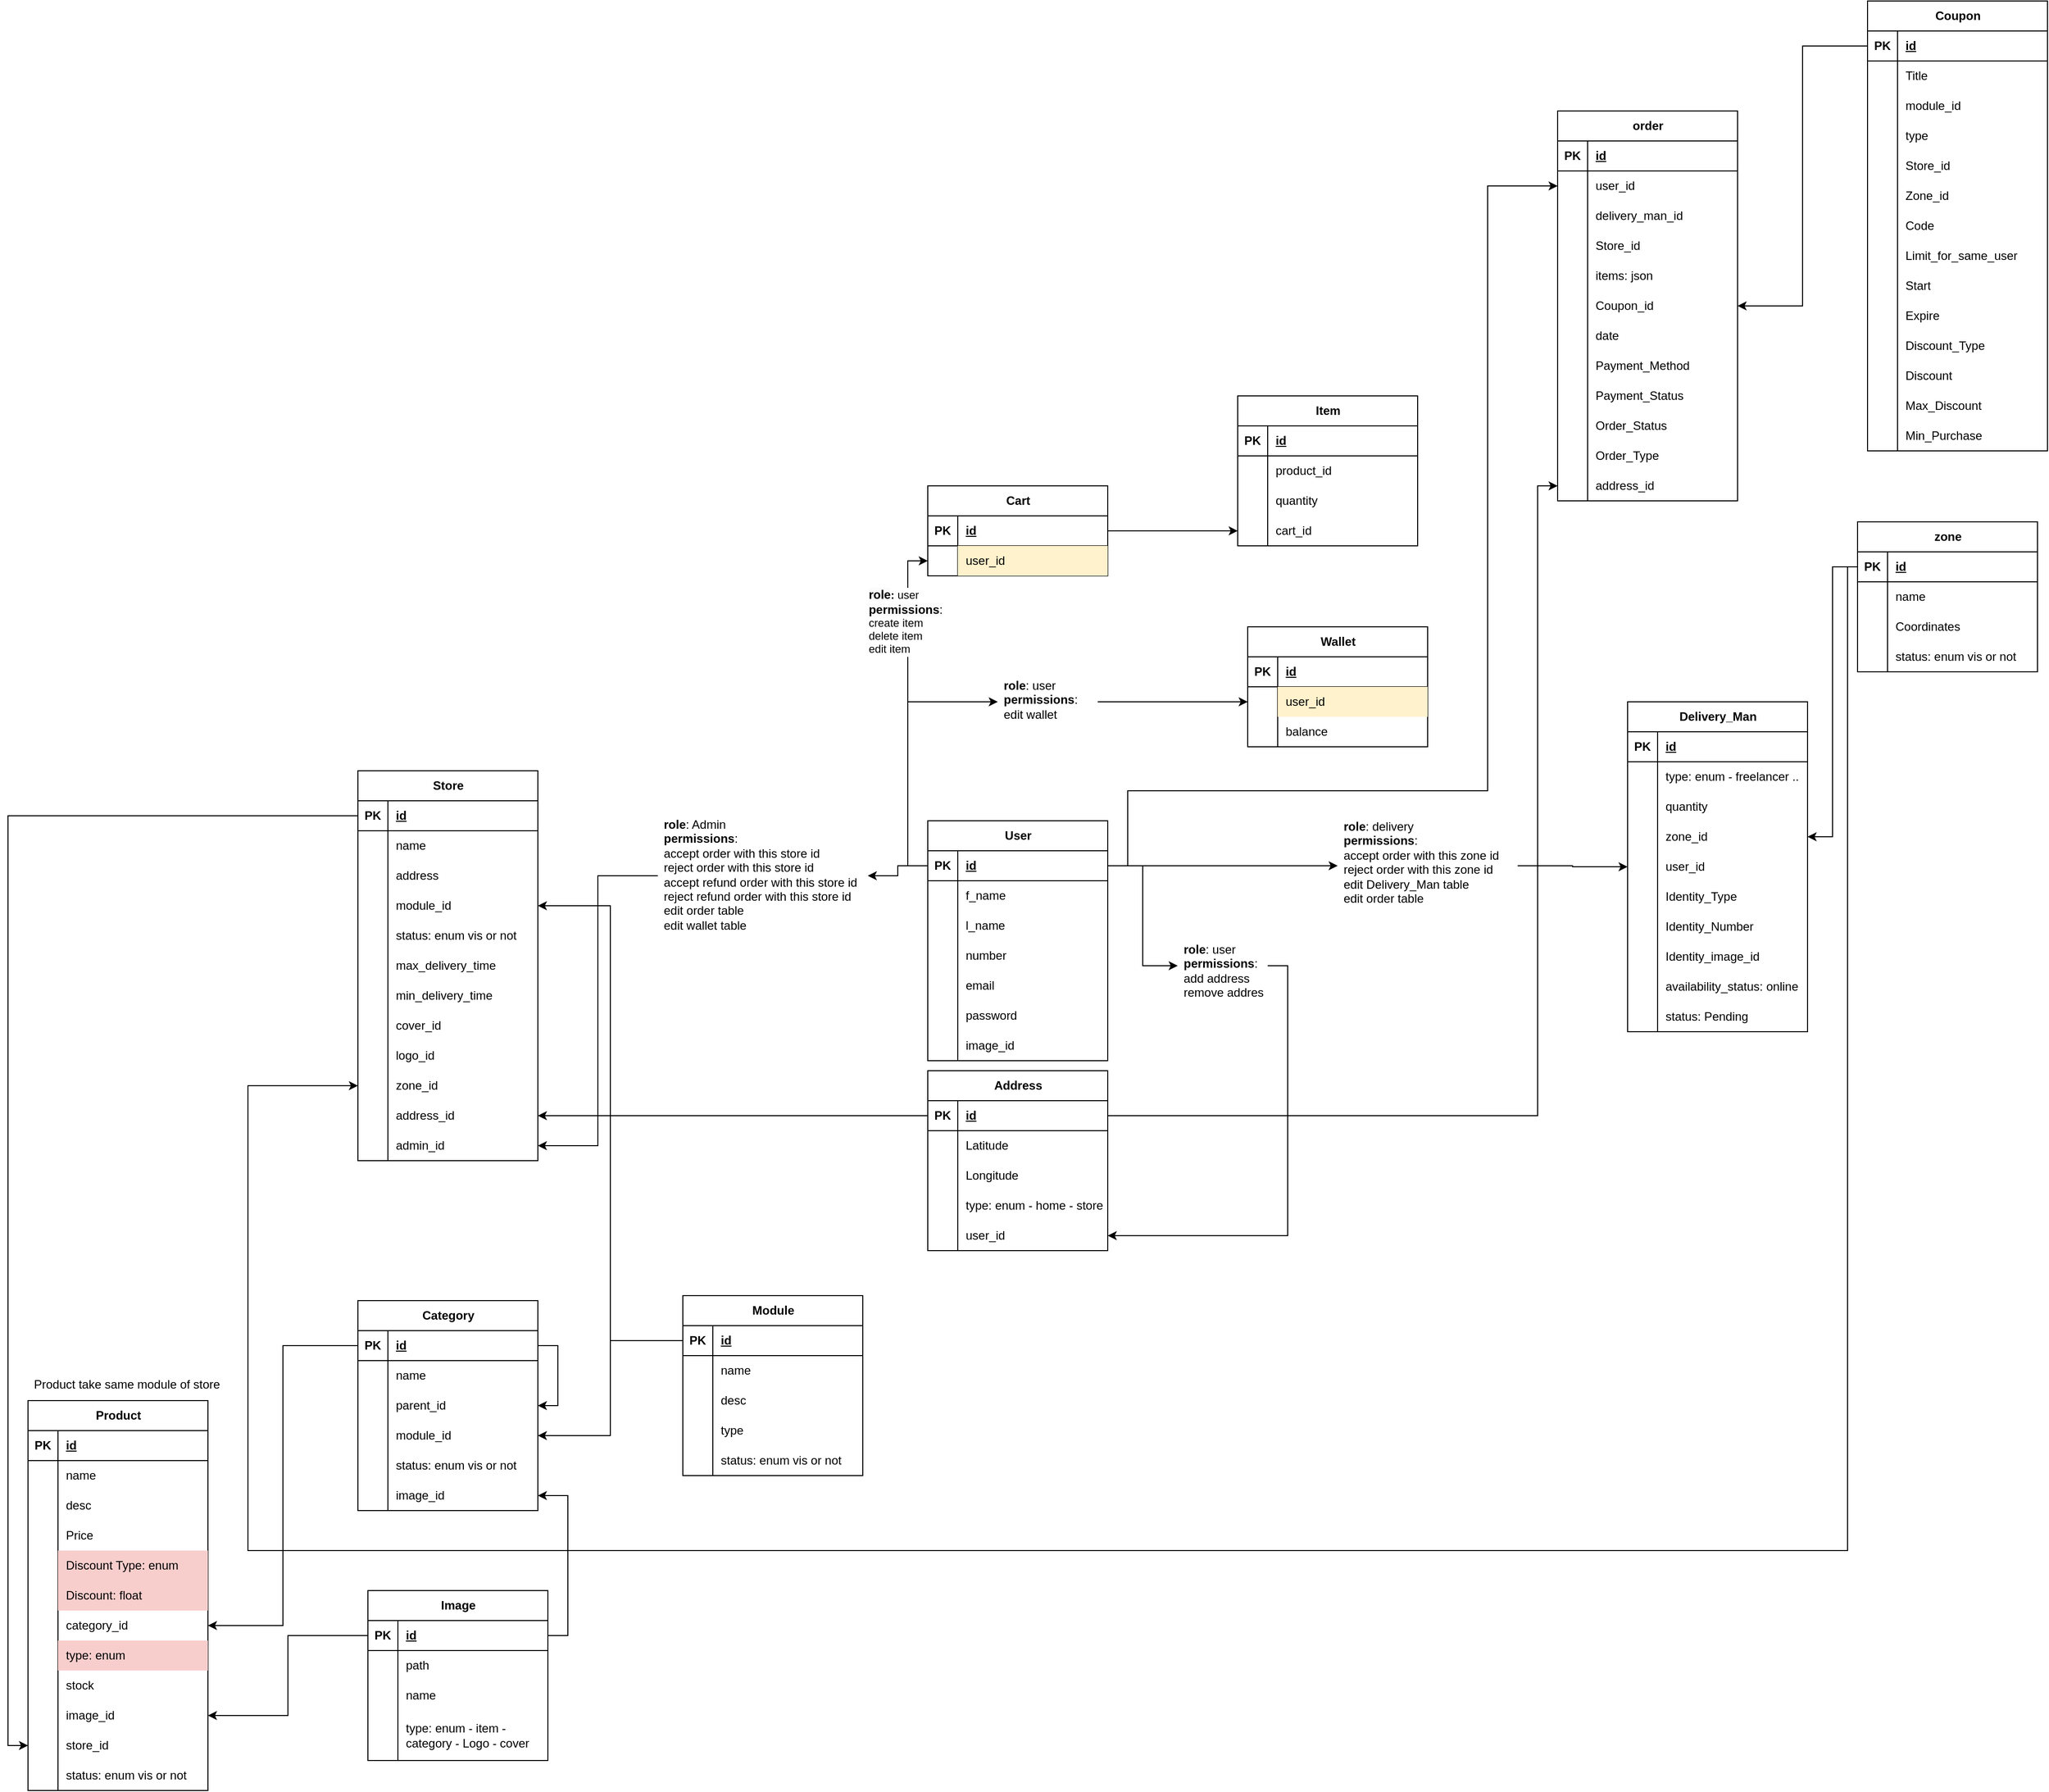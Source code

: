 <mxfile version="26.0.2">
  <diagram id="R2lEEEUBdFMjLlhIrx00" name="Page-1">
    <mxGraphModel dx="834" dy="2652" grid="1" gridSize="10" guides="1" tooltips="1" connect="1" arrows="1" fold="1" page="1" pageScale="1" pageWidth="850" pageHeight="1100" math="0" shadow="0" extFonts="Permanent Marker^https://fonts.googleapis.com/css?family=Permanent+Marker">
      <root>
        <mxCell id="0" />
        <mxCell id="1" parent="0" />
        <mxCell id="Q_113Dup5CV09vaBrZVs-51" style="edgeStyle=orthogonalEdgeStyle;rounded=0;orthogonalLoop=1;jettySize=auto;html=1;exitX=1;exitY=0.5;exitDx=0;exitDy=0;entryX=1;entryY=0.5;entryDx=0;entryDy=0;" edge="1" parent="1" source="Q_113Dup5CV09vaBrZVs-40" target="Q_113Dup5CV09vaBrZVs-46">
          <mxGeometry relative="1" as="geometry" />
        </mxCell>
        <mxCell id="Q_113Dup5CV09vaBrZVs-1" value="Module" style="shape=table;startSize=30;container=1;collapsible=1;childLayout=tableLayout;fixedRows=1;rowLines=0;fontStyle=1;align=center;resizeLast=1;html=1;" vertex="1" parent="1">
          <mxGeometry x="1185" y="135" width="180" height="180" as="geometry" />
        </mxCell>
        <mxCell id="Q_113Dup5CV09vaBrZVs-2" value="" style="shape=tableRow;horizontal=0;startSize=0;swimlaneHead=0;swimlaneBody=0;fillColor=none;collapsible=0;dropTarget=0;points=[[0,0.5],[1,0.5]];portConstraint=eastwest;top=0;left=0;right=0;bottom=1;" vertex="1" parent="Q_113Dup5CV09vaBrZVs-1">
          <mxGeometry y="30" width="180" height="30" as="geometry" />
        </mxCell>
        <mxCell id="Q_113Dup5CV09vaBrZVs-3" value="PK" style="shape=partialRectangle;connectable=0;fillColor=none;top=0;left=0;bottom=0;right=0;fontStyle=1;overflow=hidden;whiteSpace=wrap;html=1;" vertex="1" parent="Q_113Dup5CV09vaBrZVs-2">
          <mxGeometry width="30" height="30" as="geometry">
            <mxRectangle width="30" height="30" as="alternateBounds" />
          </mxGeometry>
        </mxCell>
        <mxCell id="Q_113Dup5CV09vaBrZVs-4" value="id" style="shape=partialRectangle;connectable=0;fillColor=none;top=0;left=0;bottom=0;right=0;align=left;spacingLeft=6;fontStyle=5;overflow=hidden;whiteSpace=wrap;html=1;" vertex="1" parent="Q_113Dup5CV09vaBrZVs-2">
          <mxGeometry x="30" width="150" height="30" as="geometry">
            <mxRectangle width="150" height="30" as="alternateBounds" />
          </mxGeometry>
        </mxCell>
        <mxCell id="Q_113Dup5CV09vaBrZVs-5" value="" style="shape=tableRow;horizontal=0;startSize=0;swimlaneHead=0;swimlaneBody=0;fillColor=none;collapsible=0;dropTarget=0;points=[[0,0.5],[1,0.5]];portConstraint=eastwest;top=0;left=0;right=0;bottom=0;" vertex="1" parent="Q_113Dup5CV09vaBrZVs-1">
          <mxGeometry y="60" width="180" height="30" as="geometry" />
        </mxCell>
        <mxCell id="Q_113Dup5CV09vaBrZVs-6" value="" style="shape=partialRectangle;connectable=0;fillColor=none;top=0;left=0;bottom=0;right=0;editable=1;overflow=hidden;whiteSpace=wrap;html=1;" vertex="1" parent="Q_113Dup5CV09vaBrZVs-5">
          <mxGeometry width="30" height="30" as="geometry">
            <mxRectangle width="30" height="30" as="alternateBounds" />
          </mxGeometry>
        </mxCell>
        <mxCell id="Q_113Dup5CV09vaBrZVs-7" value="name" style="shape=partialRectangle;connectable=0;fillColor=none;top=0;left=0;bottom=0;right=0;align=left;spacingLeft=6;overflow=hidden;whiteSpace=wrap;html=1;" vertex="1" parent="Q_113Dup5CV09vaBrZVs-5">
          <mxGeometry x="30" width="150" height="30" as="geometry">
            <mxRectangle width="150" height="30" as="alternateBounds" />
          </mxGeometry>
        </mxCell>
        <mxCell id="Q_113Dup5CV09vaBrZVs-8" value="" style="shape=tableRow;horizontal=0;startSize=0;swimlaneHead=0;swimlaneBody=0;fillColor=none;collapsible=0;dropTarget=0;points=[[0,0.5],[1,0.5]];portConstraint=eastwest;top=0;left=0;right=0;bottom=0;" vertex="1" parent="Q_113Dup5CV09vaBrZVs-1">
          <mxGeometry y="90" width="180" height="30" as="geometry" />
        </mxCell>
        <mxCell id="Q_113Dup5CV09vaBrZVs-9" value="" style="shape=partialRectangle;connectable=0;fillColor=none;top=0;left=0;bottom=0;right=0;editable=1;overflow=hidden;whiteSpace=wrap;html=1;" vertex="1" parent="Q_113Dup5CV09vaBrZVs-8">
          <mxGeometry width="30" height="30" as="geometry">
            <mxRectangle width="30" height="30" as="alternateBounds" />
          </mxGeometry>
        </mxCell>
        <mxCell id="Q_113Dup5CV09vaBrZVs-10" value="desc" style="shape=partialRectangle;connectable=0;fillColor=none;top=0;left=0;bottom=0;right=0;align=left;spacingLeft=6;overflow=hidden;whiteSpace=wrap;html=1;" vertex="1" parent="Q_113Dup5CV09vaBrZVs-8">
          <mxGeometry x="30" width="150" height="30" as="geometry">
            <mxRectangle width="150" height="30" as="alternateBounds" />
          </mxGeometry>
        </mxCell>
        <mxCell id="Q_113Dup5CV09vaBrZVs-120" value="" style="shape=tableRow;horizontal=0;startSize=0;swimlaneHead=0;swimlaneBody=0;fillColor=none;collapsible=0;dropTarget=0;points=[[0,0.5],[1,0.5]];portConstraint=eastwest;top=0;left=0;right=0;bottom=0;" vertex="1" parent="Q_113Dup5CV09vaBrZVs-1">
          <mxGeometry y="120" width="180" height="30" as="geometry" />
        </mxCell>
        <mxCell id="Q_113Dup5CV09vaBrZVs-121" value="" style="shape=partialRectangle;connectable=0;fillColor=none;top=0;left=0;bottom=0;right=0;editable=1;overflow=hidden;whiteSpace=wrap;html=1;" vertex="1" parent="Q_113Dup5CV09vaBrZVs-120">
          <mxGeometry width="30" height="30" as="geometry">
            <mxRectangle width="30" height="30" as="alternateBounds" />
          </mxGeometry>
        </mxCell>
        <mxCell id="Q_113Dup5CV09vaBrZVs-122" value="type" style="shape=partialRectangle;connectable=0;fillColor=none;top=0;left=0;bottom=0;right=0;align=left;spacingLeft=6;overflow=hidden;whiteSpace=wrap;html=1;" vertex="1" parent="Q_113Dup5CV09vaBrZVs-120">
          <mxGeometry x="30" width="150" height="30" as="geometry">
            <mxRectangle width="150" height="30" as="alternateBounds" />
          </mxGeometry>
        </mxCell>
        <mxCell id="Q_113Dup5CV09vaBrZVs-123" value="" style="shape=tableRow;horizontal=0;startSize=0;swimlaneHead=0;swimlaneBody=0;fillColor=none;collapsible=0;dropTarget=0;points=[[0,0.5],[1,0.5]];portConstraint=eastwest;top=0;left=0;right=0;bottom=0;" vertex="1" parent="Q_113Dup5CV09vaBrZVs-1">
          <mxGeometry y="150" width="180" height="30" as="geometry" />
        </mxCell>
        <mxCell id="Q_113Dup5CV09vaBrZVs-124" value="" style="shape=partialRectangle;connectable=0;fillColor=none;top=0;left=0;bottom=0;right=0;editable=1;overflow=hidden;whiteSpace=wrap;html=1;" vertex="1" parent="Q_113Dup5CV09vaBrZVs-123">
          <mxGeometry width="30" height="30" as="geometry">
            <mxRectangle width="30" height="30" as="alternateBounds" />
          </mxGeometry>
        </mxCell>
        <mxCell id="Q_113Dup5CV09vaBrZVs-125" value="status: enum vis or not" style="shape=partialRectangle;connectable=0;fillColor=none;top=0;left=0;bottom=0;right=0;align=left;spacingLeft=6;overflow=hidden;whiteSpace=wrap;html=1;" vertex="1" parent="Q_113Dup5CV09vaBrZVs-123">
          <mxGeometry x="30" width="150" height="30" as="geometry">
            <mxRectangle width="150" height="30" as="alternateBounds" />
          </mxGeometry>
        </mxCell>
        <mxCell id="Q_113Dup5CV09vaBrZVs-14" value="Product" style="shape=table;startSize=30;container=1;collapsible=1;childLayout=tableLayout;fixedRows=1;rowLines=0;fontStyle=1;align=center;resizeLast=1;html=1;" vertex="1" parent="1">
          <mxGeometry x="530" y="240" width="180" height="390" as="geometry" />
        </mxCell>
        <mxCell id="Q_113Dup5CV09vaBrZVs-15" value="" style="shape=tableRow;horizontal=0;startSize=0;swimlaneHead=0;swimlaneBody=0;fillColor=none;collapsible=0;dropTarget=0;points=[[0,0.5],[1,0.5]];portConstraint=eastwest;top=0;left=0;right=0;bottom=1;" vertex="1" parent="Q_113Dup5CV09vaBrZVs-14">
          <mxGeometry y="30" width="180" height="30" as="geometry" />
        </mxCell>
        <mxCell id="Q_113Dup5CV09vaBrZVs-16" value="PK" style="shape=partialRectangle;connectable=0;fillColor=none;top=0;left=0;bottom=0;right=0;fontStyle=1;overflow=hidden;whiteSpace=wrap;html=1;" vertex="1" parent="Q_113Dup5CV09vaBrZVs-15">
          <mxGeometry width="30" height="30" as="geometry">
            <mxRectangle width="30" height="30" as="alternateBounds" />
          </mxGeometry>
        </mxCell>
        <mxCell id="Q_113Dup5CV09vaBrZVs-17" value="id" style="shape=partialRectangle;connectable=0;fillColor=none;top=0;left=0;bottom=0;right=0;align=left;spacingLeft=6;fontStyle=5;overflow=hidden;whiteSpace=wrap;html=1;" vertex="1" parent="Q_113Dup5CV09vaBrZVs-15">
          <mxGeometry x="30" width="150" height="30" as="geometry">
            <mxRectangle width="150" height="30" as="alternateBounds" />
          </mxGeometry>
        </mxCell>
        <mxCell id="Q_113Dup5CV09vaBrZVs-18" value="" style="shape=tableRow;horizontal=0;startSize=0;swimlaneHead=0;swimlaneBody=0;fillColor=none;collapsible=0;dropTarget=0;points=[[0,0.5],[1,0.5]];portConstraint=eastwest;top=0;left=0;right=0;bottom=0;" vertex="1" parent="Q_113Dup5CV09vaBrZVs-14">
          <mxGeometry y="60" width="180" height="30" as="geometry" />
        </mxCell>
        <mxCell id="Q_113Dup5CV09vaBrZVs-19" value="" style="shape=partialRectangle;connectable=0;fillColor=none;top=0;left=0;bottom=0;right=0;editable=1;overflow=hidden;whiteSpace=wrap;html=1;" vertex="1" parent="Q_113Dup5CV09vaBrZVs-18">
          <mxGeometry width="30" height="30" as="geometry">
            <mxRectangle width="30" height="30" as="alternateBounds" />
          </mxGeometry>
        </mxCell>
        <mxCell id="Q_113Dup5CV09vaBrZVs-20" value="name" style="shape=partialRectangle;connectable=0;fillColor=none;top=0;left=0;bottom=0;right=0;align=left;spacingLeft=6;overflow=hidden;whiteSpace=wrap;html=1;" vertex="1" parent="Q_113Dup5CV09vaBrZVs-18">
          <mxGeometry x="30" width="150" height="30" as="geometry">
            <mxRectangle width="150" height="30" as="alternateBounds" />
          </mxGeometry>
        </mxCell>
        <mxCell id="Q_113Dup5CV09vaBrZVs-21" value="" style="shape=tableRow;horizontal=0;startSize=0;swimlaneHead=0;swimlaneBody=0;fillColor=none;collapsible=0;dropTarget=0;points=[[0,0.5],[1,0.5]];portConstraint=eastwest;top=0;left=0;right=0;bottom=0;" vertex="1" parent="Q_113Dup5CV09vaBrZVs-14">
          <mxGeometry y="90" width="180" height="30" as="geometry" />
        </mxCell>
        <mxCell id="Q_113Dup5CV09vaBrZVs-22" value="" style="shape=partialRectangle;connectable=0;fillColor=none;top=0;left=0;bottom=0;right=0;editable=1;overflow=hidden;whiteSpace=wrap;html=1;" vertex="1" parent="Q_113Dup5CV09vaBrZVs-21">
          <mxGeometry width="30" height="30" as="geometry">
            <mxRectangle width="30" height="30" as="alternateBounds" />
          </mxGeometry>
        </mxCell>
        <mxCell id="Q_113Dup5CV09vaBrZVs-23" value="desc" style="shape=partialRectangle;connectable=0;fillColor=none;top=0;left=0;bottom=0;right=0;align=left;spacingLeft=6;overflow=hidden;whiteSpace=wrap;html=1;" vertex="1" parent="Q_113Dup5CV09vaBrZVs-21">
          <mxGeometry x="30" width="150" height="30" as="geometry">
            <mxRectangle width="150" height="30" as="alternateBounds" />
          </mxGeometry>
        </mxCell>
        <mxCell id="Q_113Dup5CV09vaBrZVs-24" value="" style="shape=tableRow;horizontal=0;startSize=0;swimlaneHead=0;swimlaneBody=0;fillColor=none;collapsible=0;dropTarget=0;points=[[0,0.5],[1,0.5]];portConstraint=eastwest;top=0;left=0;right=0;bottom=0;" vertex="1" parent="Q_113Dup5CV09vaBrZVs-14">
          <mxGeometry y="120" width="180" height="30" as="geometry" />
        </mxCell>
        <mxCell id="Q_113Dup5CV09vaBrZVs-25" value="" style="shape=partialRectangle;connectable=0;fillColor=none;top=0;left=0;bottom=0;right=0;editable=1;overflow=hidden;whiteSpace=wrap;html=1;" vertex="1" parent="Q_113Dup5CV09vaBrZVs-24">
          <mxGeometry width="30" height="30" as="geometry">
            <mxRectangle width="30" height="30" as="alternateBounds" />
          </mxGeometry>
        </mxCell>
        <mxCell id="Q_113Dup5CV09vaBrZVs-26" value="Price" style="shape=partialRectangle;connectable=0;fillColor=none;top=0;left=0;bottom=0;right=0;align=left;spacingLeft=6;overflow=hidden;whiteSpace=wrap;html=1;" vertex="1" parent="Q_113Dup5CV09vaBrZVs-24">
          <mxGeometry x="30" width="150" height="30" as="geometry">
            <mxRectangle width="150" height="30" as="alternateBounds" />
          </mxGeometry>
        </mxCell>
        <mxCell id="Q_113Dup5CV09vaBrZVs-27" value="" style="shape=tableRow;horizontal=0;startSize=0;swimlaneHead=0;swimlaneBody=0;fillColor=none;collapsible=0;dropTarget=0;points=[[0,0.5],[1,0.5]];portConstraint=eastwest;top=0;left=0;right=0;bottom=0;" vertex="1" parent="Q_113Dup5CV09vaBrZVs-14">
          <mxGeometry y="150" width="180" height="30" as="geometry" />
        </mxCell>
        <mxCell id="Q_113Dup5CV09vaBrZVs-28" value="" style="shape=partialRectangle;connectable=0;fillColor=none;top=0;left=0;bottom=0;right=0;editable=1;overflow=hidden;whiteSpace=wrap;html=1;" vertex="1" parent="Q_113Dup5CV09vaBrZVs-27">
          <mxGeometry width="30" height="30" as="geometry">
            <mxRectangle width="30" height="30" as="alternateBounds" />
          </mxGeometry>
        </mxCell>
        <mxCell id="Q_113Dup5CV09vaBrZVs-29" value="Discount Type: enum" style="shape=partialRectangle;connectable=0;fillColor=#f8cecc;top=0;left=0;bottom=0;right=0;align=left;spacingLeft=6;overflow=hidden;whiteSpace=wrap;html=1;strokeColor=#b85450;" vertex="1" parent="Q_113Dup5CV09vaBrZVs-27">
          <mxGeometry x="30" width="150" height="30" as="geometry">
            <mxRectangle width="150" height="30" as="alternateBounds" />
          </mxGeometry>
        </mxCell>
        <mxCell id="Q_113Dup5CV09vaBrZVs-30" value="" style="shape=tableRow;horizontal=0;startSize=0;swimlaneHead=0;swimlaneBody=0;fillColor=none;collapsible=0;dropTarget=0;points=[[0,0.5],[1,0.5]];portConstraint=eastwest;top=0;left=0;right=0;bottom=0;" vertex="1" parent="Q_113Dup5CV09vaBrZVs-14">
          <mxGeometry y="180" width="180" height="30" as="geometry" />
        </mxCell>
        <mxCell id="Q_113Dup5CV09vaBrZVs-31" value="" style="shape=partialRectangle;connectable=0;fillColor=none;top=0;left=0;bottom=0;right=0;editable=1;overflow=hidden;whiteSpace=wrap;html=1;" vertex="1" parent="Q_113Dup5CV09vaBrZVs-30">
          <mxGeometry width="30" height="30" as="geometry">
            <mxRectangle width="30" height="30" as="alternateBounds" />
          </mxGeometry>
        </mxCell>
        <mxCell id="Q_113Dup5CV09vaBrZVs-32" value="Discount: float" style="shape=partialRectangle;connectable=0;fillColor=#f8cecc;top=0;left=0;bottom=0;right=0;align=left;spacingLeft=6;overflow=hidden;whiteSpace=wrap;html=1;strokeColor=#b85450;" vertex="1" parent="Q_113Dup5CV09vaBrZVs-30">
          <mxGeometry x="30" width="150" height="30" as="geometry">
            <mxRectangle width="150" height="30" as="alternateBounds" />
          </mxGeometry>
        </mxCell>
        <mxCell id="Q_113Dup5CV09vaBrZVs-36" value="" style="shape=tableRow;horizontal=0;startSize=0;swimlaneHead=0;swimlaneBody=0;fillColor=none;collapsible=0;dropTarget=0;points=[[0,0.5],[1,0.5]];portConstraint=eastwest;top=0;left=0;right=0;bottom=0;" vertex="1" parent="Q_113Dup5CV09vaBrZVs-14">
          <mxGeometry y="210" width="180" height="30" as="geometry" />
        </mxCell>
        <mxCell id="Q_113Dup5CV09vaBrZVs-37" value="" style="shape=partialRectangle;connectable=0;fillColor=none;top=0;left=0;bottom=0;right=0;editable=1;overflow=hidden;whiteSpace=wrap;html=1;" vertex="1" parent="Q_113Dup5CV09vaBrZVs-36">
          <mxGeometry width="30" height="30" as="geometry">
            <mxRectangle width="30" height="30" as="alternateBounds" />
          </mxGeometry>
        </mxCell>
        <mxCell id="Q_113Dup5CV09vaBrZVs-38" value="category_id" style="shape=partialRectangle;connectable=0;fillColor=none;top=0;left=0;bottom=0;right=0;align=left;spacingLeft=6;overflow=hidden;whiteSpace=wrap;html=1;" vertex="1" parent="Q_113Dup5CV09vaBrZVs-36">
          <mxGeometry x="30" width="150" height="30" as="geometry">
            <mxRectangle width="150" height="30" as="alternateBounds" />
          </mxGeometry>
        </mxCell>
        <mxCell id="Q_113Dup5CV09vaBrZVs-56" value="" style="shape=tableRow;horizontal=0;startSize=0;swimlaneHead=0;swimlaneBody=0;fillColor=none;collapsible=0;dropTarget=0;points=[[0,0.5],[1,0.5]];portConstraint=eastwest;top=0;left=0;right=0;bottom=0;" vertex="1" parent="Q_113Dup5CV09vaBrZVs-14">
          <mxGeometry y="240" width="180" height="30" as="geometry" />
        </mxCell>
        <mxCell id="Q_113Dup5CV09vaBrZVs-57" value="" style="shape=partialRectangle;connectable=0;fillColor=none;top=0;left=0;bottom=0;right=0;editable=1;overflow=hidden;whiteSpace=wrap;html=1;" vertex="1" parent="Q_113Dup5CV09vaBrZVs-56">
          <mxGeometry width="30" height="30" as="geometry">
            <mxRectangle width="30" height="30" as="alternateBounds" />
          </mxGeometry>
        </mxCell>
        <mxCell id="Q_113Dup5CV09vaBrZVs-58" value="t&lt;span style=&quot;background-color: transparent; color: light-dark(rgb(0, 0, 0), rgb(255, 255, 255));&quot;&gt;ype: enum&lt;/span&gt;" style="shape=partialRectangle;connectable=0;fillColor=#f8cecc;top=0;left=0;bottom=0;right=0;align=left;spacingLeft=6;overflow=hidden;whiteSpace=wrap;html=1;strokeColor=#b85450;" vertex="1" parent="Q_113Dup5CV09vaBrZVs-56">
          <mxGeometry x="30" width="150" height="30" as="geometry">
            <mxRectangle width="150" height="30" as="alternateBounds" />
          </mxGeometry>
        </mxCell>
        <mxCell id="Q_113Dup5CV09vaBrZVs-82" value="" style="shape=tableRow;horizontal=0;startSize=0;swimlaneHead=0;swimlaneBody=0;fillColor=none;collapsible=0;dropTarget=0;points=[[0,0.5],[1,0.5]];portConstraint=eastwest;top=0;left=0;right=0;bottom=0;" vertex="1" parent="Q_113Dup5CV09vaBrZVs-14">
          <mxGeometry y="270" width="180" height="30" as="geometry" />
        </mxCell>
        <mxCell id="Q_113Dup5CV09vaBrZVs-83" value="" style="shape=partialRectangle;connectable=0;fillColor=none;top=0;left=0;bottom=0;right=0;editable=1;overflow=hidden;whiteSpace=wrap;html=1;" vertex="1" parent="Q_113Dup5CV09vaBrZVs-82">
          <mxGeometry width="30" height="30" as="geometry">
            <mxRectangle width="30" height="30" as="alternateBounds" />
          </mxGeometry>
        </mxCell>
        <mxCell id="Q_113Dup5CV09vaBrZVs-84" value="stock" style="shape=partialRectangle;connectable=0;top=0;left=0;bottom=0;right=0;align=left;spacingLeft=6;overflow=hidden;whiteSpace=wrap;html=1;fillColor=none;" vertex="1" parent="Q_113Dup5CV09vaBrZVs-82">
          <mxGeometry x="30" width="150" height="30" as="geometry">
            <mxRectangle width="150" height="30" as="alternateBounds" />
          </mxGeometry>
        </mxCell>
        <mxCell id="Q_113Dup5CV09vaBrZVs-85" value="" style="shape=tableRow;horizontal=0;startSize=0;swimlaneHead=0;swimlaneBody=0;fillColor=none;collapsible=0;dropTarget=0;points=[[0,0.5],[1,0.5]];portConstraint=eastwest;top=0;left=0;right=0;bottom=0;" vertex="1" parent="Q_113Dup5CV09vaBrZVs-14">
          <mxGeometry y="300" width="180" height="30" as="geometry" />
        </mxCell>
        <mxCell id="Q_113Dup5CV09vaBrZVs-86" value="" style="shape=partialRectangle;connectable=0;fillColor=none;top=0;left=0;bottom=0;right=0;editable=1;overflow=hidden;whiteSpace=wrap;html=1;" vertex="1" parent="Q_113Dup5CV09vaBrZVs-85">
          <mxGeometry width="30" height="30" as="geometry">
            <mxRectangle width="30" height="30" as="alternateBounds" />
          </mxGeometry>
        </mxCell>
        <mxCell id="Q_113Dup5CV09vaBrZVs-87" value="image_id" style="shape=partialRectangle;connectable=0;top=0;left=0;bottom=0;right=0;align=left;spacingLeft=6;overflow=hidden;whiteSpace=wrap;html=1;fillColor=none;" vertex="1" parent="Q_113Dup5CV09vaBrZVs-85">
          <mxGeometry x="30" width="150" height="30" as="geometry">
            <mxRectangle width="150" height="30" as="alternateBounds" />
          </mxGeometry>
        </mxCell>
        <mxCell id="Q_113Dup5CV09vaBrZVs-113" value="" style="shape=tableRow;horizontal=0;startSize=0;swimlaneHead=0;swimlaneBody=0;fillColor=none;collapsible=0;dropTarget=0;points=[[0,0.5],[1,0.5]];portConstraint=eastwest;top=0;left=0;right=0;bottom=0;" vertex="1" parent="Q_113Dup5CV09vaBrZVs-14">
          <mxGeometry y="330" width="180" height="30" as="geometry" />
        </mxCell>
        <mxCell id="Q_113Dup5CV09vaBrZVs-114" value="" style="shape=partialRectangle;connectable=0;fillColor=none;top=0;left=0;bottom=0;right=0;editable=1;overflow=hidden;whiteSpace=wrap;html=1;" vertex="1" parent="Q_113Dup5CV09vaBrZVs-113">
          <mxGeometry width="30" height="30" as="geometry">
            <mxRectangle width="30" height="30" as="alternateBounds" />
          </mxGeometry>
        </mxCell>
        <mxCell id="Q_113Dup5CV09vaBrZVs-115" value="store_id" style="shape=partialRectangle;connectable=0;top=0;left=0;bottom=0;right=0;align=left;spacingLeft=6;overflow=hidden;whiteSpace=wrap;html=1;fillColor=none;" vertex="1" parent="Q_113Dup5CV09vaBrZVs-113">
          <mxGeometry x="30" width="150" height="30" as="geometry">
            <mxRectangle width="150" height="30" as="alternateBounds" />
          </mxGeometry>
        </mxCell>
        <mxCell id="Q_113Dup5CV09vaBrZVs-126" value="" style="shape=tableRow;horizontal=0;startSize=0;swimlaneHead=0;swimlaneBody=0;fillColor=none;collapsible=0;dropTarget=0;points=[[0,0.5],[1,0.5]];portConstraint=eastwest;top=0;left=0;right=0;bottom=0;" vertex="1" parent="Q_113Dup5CV09vaBrZVs-14">
          <mxGeometry y="360" width="180" height="30" as="geometry" />
        </mxCell>
        <mxCell id="Q_113Dup5CV09vaBrZVs-127" value="" style="shape=partialRectangle;connectable=0;fillColor=none;top=0;left=0;bottom=0;right=0;editable=1;overflow=hidden;whiteSpace=wrap;html=1;" vertex="1" parent="Q_113Dup5CV09vaBrZVs-126">
          <mxGeometry width="30" height="30" as="geometry">
            <mxRectangle width="30" height="30" as="alternateBounds" />
          </mxGeometry>
        </mxCell>
        <mxCell id="Q_113Dup5CV09vaBrZVs-128" value="status: enum vis or not" style="shape=partialRectangle;connectable=0;top=0;left=0;bottom=0;right=0;align=left;spacingLeft=6;overflow=hidden;whiteSpace=wrap;html=1;fillColor=none;" vertex="1" parent="Q_113Dup5CV09vaBrZVs-126">
          <mxGeometry x="30" width="150" height="30" as="geometry">
            <mxRectangle width="150" height="30" as="alternateBounds" />
          </mxGeometry>
        </mxCell>
        <mxCell id="Q_113Dup5CV09vaBrZVs-39" value="C&lt;span style=&quot;background-color: transparent; color: light-dark(rgb(0, 0, 0), rgb(255, 255, 255));&quot;&gt;ategory&lt;/span&gt;" style="shape=table;startSize=30;container=1;collapsible=1;childLayout=tableLayout;fixedRows=1;rowLines=0;fontStyle=1;align=center;resizeLast=1;html=1;" vertex="1" parent="1">
          <mxGeometry x="860" y="140" width="180" height="210" as="geometry" />
        </mxCell>
        <mxCell id="Q_113Dup5CV09vaBrZVs-40" value="" style="shape=tableRow;horizontal=0;startSize=0;swimlaneHead=0;swimlaneBody=0;fillColor=none;collapsible=0;dropTarget=0;points=[[0,0.5],[1,0.5]];portConstraint=eastwest;top=0;left=0;right=0;bottom=1;" vertex="1" parent="Q_113Dup5CV09vaBrZVs-39">
          <mxGeometry y="30" width="180" height="30" as="geometry" />
        </mxCell>
        <mxCell id="Q_113Dup5CV09vaBrZVs-41" value="PK" style="shape=partialRectangle;connectable=0;fillColor=none;top=0;left=0;bottom=0;right=0;fontStyle=1;overflow=hidden;whiteSpace=wrap;html=1;" vertex="1" parent="Q_113Dup5CV09vaBrZVs-40">
          <mxGeometry width="30" height="30" as="geometry">
            <mxRectangle width="30" height="30" as="alternateBounds" />
          </mxGeometry>
        </mxCell>
        <mxCell id="Q_113Dup5CV09vaBrZVs-42" value="id" style="shape=partialRectangle;connectable=0;fillColor=none;top=0;left=0;bottom=0;right=0;align=left;spacingLeft=6;fontStyle=5;overflow=hidden;whiteSpace=wrap;html=1;" vertex="1" parent="Q_113Dup5CV09vaBrZVs-40">
          <mxGeometry x="30" width="150" height="30" as="geometry">
            <mxRectangle width="150" height="30" as="alternateBounds" />
          </mxGeometry>
        </mxCell>
        <mxCell id="Q_113Dup5CV09vaBrZVs-43" value="" style="shape=tableRow;horizontal=0;startSize=0;swimlaneHead=0;swimlaneBody=0;fillColor=none;collapsible=0;dropTarget=0;points=[[0,0.5],[1,0.5]];portConstraint=eastwest;top=0;left=0;right=0;bottom=0;" vertex="1" parent="Q_113Dup5CV09vaBrZVs-39">
          <mxGeometry y="60" width="180" height="30" as="geometry" />
        </mxCell>
        <mxCell id="Q_113Dup5CV09vaBrZVs-44" value="" style="shape=partialRectangle;connectable=0;fillColor=none;top=0;left=0;bottom=0;right=0;editable=1;overflow=hidden;whiteSpace=wrap;html=1;" vertex="1" parent="Q_113Dup5CV09vaBrZVs-43">
          <mxGeometry width="30" height="30" as="geometry">
            <mxRectangle width="30" height="30" as="alternateBounds" />
          </mxGeometry>
        </mxCell>
        <mxCell id="Q_113Dup5CV09vaBrZVs-45" value="name" style="shape=partialRectangle;connectable=0;fillColor=none;top=0;left=0;bottom=0;right=0;align=left;spacingLeft=6;overflow=hidden;whiteSpace=wrap;html=1;" vertex="1" parent="Q_113Dup5CV09vaBrZVs-43">
          <mxGeometry x="30" width="150" height="30" as="geometry">
            <mxRectangle width="150" height="30" as="alternateBounds" />
          </mxGeometry>
        </mxCell>
        <mxCell id="Q_113Dup5CV09vaBrZVs-46" value="" style="shape=tableRow;horizontal=0;startSize=0;swimlaneHead=0;swimlaneBody=0;fillColor=none;collapsible=0;dropTarget=0;points=[[0,0.5],[1,0.5]];portConstraint=eastwest;top=0;left=0;right=0;bottom=0;" vertex="1" parent="Q_113Dup5CV09vaBrZVs-39">
          <mxGeometry y="90" width="180" height="30" as="geometry" />
        </mxCell>
        <mxCell id="Q_113Dup5CV09vaBrZVs-47" value="" style="shape=partialRectangle;connectable=0;fillColor=none;top=0;left=0;bottom=0;right=0;editable=1;overflow=hidden;whiteSpace=wrap;html=1;" vertex="1" parent="Q_113Dup5CV09vaBrZVs-46">
          <mxGeometry width="30" height="30" as="geometry">
            <mxRectangle width="30" height="30" as="alternateBounds" />
          </mxGeometry>
        </mxCell>
        <mxCell id="Q_113Dup5CV09vaBrZVs-48" value="parent_id" style="shape=partialRectangle;connectable=0;fillColor=none;top=0;left=0;bottom=0;right=0;align=left;spacingLeft=6;overflow=hidden;whiteSpace=wrap;html=1;" vertex="1" parent="Q_113Dup5CV09vaBrZVs-46">
          <mxGeometry x="30" width="150" height="30" as="geometry">
            <mxRectangle width="150" height="30" as="alternateBounds" />
          </mxGeometry>
        </mxCell>
        <mxCell id="Q_113Dup5CV09vaBrZVs-52" value="" style="shape=tableRow;horizontal=0;startSize=0;swimlaneHead=0;swimlaneBody=0;fillColor=none;collapsible=0;dropTarget=0;points=[[0,0.5],[1,0.5]];portConstraint=eastwest;top=0;left=0;right=0;bottom=0;" vertex="1" parent="Q_113Dup5CV09vaBrZVs-39">
          <mxGeometry y="120" width="180" height="30" as="geometry" />
        </mxCell>
        <mxCell id="Q_113Dup5CV09vaBrZVs-53" value="" style="shape=partialRectangle;connectable=0;fillColor=none;top=0;left=0;bottom=0;right=0;editable=1;overflow=hidden;whiteSpace=wrap;html=1;" vertex="1" parent="Q_113Dup5CV09vaBrZVs-52">
          <mxGeometry width="30" height="30" as="geometry">
            <mxRectangle width="30" height="30" as="alternateBounds" />
          </mxGeometry>
        </mxCell>
        <mxCell id="Q_113Dup5CV09vaBrZVs-54" value="module_id" style="shape=partialRectangle;connectable=0;fillColor=none;top=0;left=0;bottom=0;right=0;align=left;spacingLeft=6;overflow=hidden;whiteSpace=wrap;html=1;" vertex="1" parent="Q_113Dup5CV09vaBrZVs-52">
          <mxGeometry x="30" width="150" height="30" as="geometry">
            <mxRectangle width="150" height="30" as="alternateBounds" />
          </mxGeometry>
        </mxCell>
        <mxCell id="Q_113Dup5CV09vaBrZVs-59" value="" style="shape=tableRow;horizontal=0;startSize=0;swimlaneHead=0;swimlaneBody=0;fillColor=none;collapsible=0;dropTarget=0;points=[[0,0.5],[1,0.5]];portConstraint=eastwest;top=0;left=0;right=0;bottom=0;" vertex="1" parent="Q_113Dup5CV09vaBrZVs-39">
          <mxGeometry y="150" width="180" height="30" as="geometry" />
        </mxCell>
        <mxCell id="Q_113Dup5CV09vaBrZVs-60" value="" style="shape=partialRectangle;connectable=0;fillColor=none;top=0;left=0;bottom=0;right=0;editable=1;overflow=hidden;whiteSpace=wrap;html=1;" vertex="1" parent="Q_113Dup5CV09vaBrZVs-59">
          <mxGeometry width="30" height="30" as="geometry">
            <mxRectangle width="30" height="30" as="alternateBounds" />
          </mxGeometry>
        </mxCell>
        <mxCell id="Q_113Dup5CV09vaBrZVs-61" value="status: enum vis or not" style="shape=partialRectangle;connectable=0;fillColor=none;top=0;left=0;bottom=0;right=0;align=left;spacingLeft=6;overflow=hidden;whiteSpace=wrap;html=1;" vertex="1" parent="Q_113Dup5CV09vaBrZVs-59">
          <mxGeometry x="30" width="150" height="30" as="geometry">
            <mxRectangle width="150" height="30" as="alternateBounds" />
          </mxGeometry>
        </mxCell>
        <mxCell id="Q_113Dup5CV09vaBrZVs-78" value="" style="shape=tableRow;horizontal=0;startSize=0;swimlaneHead=0;swimlaneBody=0;fillColor=none;collapsible=0;dropTarget=0;points=[[0,0.5],[1,0.5]];portConstraint=eastwest;top=0;left=0;right=0;bottom=0;" vertex="1" parent="Q_113Dup5CV09vaBrZVs-39">
          <mxGeometry y="180" width="180" height="30" as="geometry" />
        </mxCell>
        <mxCell id="Q_113Dup5CV09vaBrZVs-79" value="" style="shape=partialRectangle;connectable=0;fillColor=none;top=0;left=0;bottom=0;right=0;editable=1;overflow=hidden;whiteSpace=wrap;html=1;" vertex="1" parent="Q_113Dup5CV09vaBrZVs-78">
          <mxGeometry width="30" height="30" as="geometry">
            <mxRectangle width="30" height="30" as="alternateBounds" />
          </mxGeometry>
        </mxCell>
        <mxCell id="Q_113Dup5CV09vaBrZVs-80" value="image_id" style="shape=partialRectangle;connectable=0;fillColor=none;top=0;left=0;bottom=0;right=0;align=left;spacingLeft=6;overflow=hidden;whiteSpace=wrap;html=1;" vertex="1" parent="Q_113Dup5CV09vaBrZVs-78">
          <mxGeometry x="30" width="150" height="30" as="geometry">
            <mxRectangle width="150" height="30" as="alternateBounds" />
          </mxGeometry>
        </mxCell>
        <mxCell id="Q_113Dup5CV09vaBrZVs-62" value="I&lt;span style=&quot;background-color: transparent; color: light-dark(rgb(0, 0, 0), rgb(255, 255, 255));&quot;&gt;mage&lt;/span&gt;" style="shape=table;startSize=30;container=1;collapsible=1;childLayout=tableLayout;fixedRows=1;rowLines=0;fontStyle=1;align=center;resizeLast=1;html=1;" vertex="1" parent="1">
          <mxGeometry x="870" y="430" width="180" height="170.0" as="geometry" />
        </mxCell>
        <mxCell id="Q_113Dup5CV09vaBrZVs-63" value="" style="shape=tableRow;horizontal=0;startSize=0;swimlaneHead=0;swimlaneBody=0;fillColor=none;collapsible=0;dropTarget=0;points=[[0,0.5],[1,0.5]];portConstraint=eastwest;top=0;left=0;right=0;bottom=1;" vertex="1" parent="Q_113Dup5CV09vaBrZVs-62">
          <mxGeometry y="30" width="180" height="30" as="geometry" />
        </mxCell>
        <mxCell id="Q_113Dup5CV09vaBrZVs-64" value="PK" style="shape=partialRectangle;connectable=0;fillColor=none;top=0;left=0;bottom=0;right=0;fontStyle=1;overflow=hidden;whiteSpace=wrap;html=1;" vertex="1" parent="Q_113Dup5CV09vaBrZVs-63">
          <mxGeometry width="30" height="30" as="geometry">
            <mxRectangle width="30" height="30" as="alternateBounds" />
          </mxGeometry>
        </mxCell>
        <mxCell id="Q_113Dup5CV09vaBrZVs-65" value="id" style="shape=partialRectangle;connectable=0;fillColor=none;top=0;left=0;bottom=0;right=0;align=left;spacingLeft=6;fontStyle=5;overflow=hidden;whiteSpace=wrap;html=1;" vertex="1" parent="Q_113Dup5CV09vaBrZVs-63">
          <mxGeometry x="30" width="150" height="30" as="geometry">
            <mxRectangle width="150" height="30" as="alternateBounds" />
          </mxGeometry>
        </mxCell>
        <mxCell id="Q_113Dup5CV09vaBrZVs-66" value="" style="shape=tableRow;horizontal=0;startSize=0;swimlaneHead=0;swimlaneBody=0;fillColor=none;collapsible=0;dropTarget=0;points=[[0,0.5],[1,0.5]];portConstraint=eastwest;top=0;left=0;right=0;bottom=0;" vertex="1" parent="Q_113Dup5CV09vaBrZVs-62">
          <mxGeometry y="60" width="180" height="30" as="geometry" />
        </mxCell>
        <mxCell id="Q_113Dup5CV09vaBrZVs-67" value="" style="shape=partialRectangle;connectable=0;fillColor=none;top=0;left=0;bottom=0;right=0;editable=1;overflow=hidden;whiteSpace=wrap;html=1;" vertex="1" parent="Q_113Dup5CV09vaBrZVs-66">
          <mxGeometry width="30" height="30" as="geometry">
            <mxRectangle width="30" height="30" as="alternateBounds" />
          </mxGeometry>
        </mxCell>
        <mxCell id="Q_113Dup5CV09vaBrZVs-68" value="path" style="shape=partialRectangle;connectable=0;fillColor=none;top=0;left=0;bottom=0;right=0;align=left;spacingLeft=6;overflow=hidden;whiteSpace=wrap;html=1;" vertex="1" parent="Q_113Dup5CV09vaBrZVs-66">
          <mxGeometry x="30" width="150" height="30" as="geometry">
            <mxRectangle width="150" height="30" as="alternateBounds" />
          </mxGeometry>
        </mxCell>
        <mxCell id="Q_113Dup5CV09vaBrZVs-75" value="" style="shape=tableRow;horizontal=0;startSize=0;swimlaneHead=0;swimlaneBody=0;fillColor=none;collapsible=0;dropTarget=0;points=[[0,0.5],[1,0.5]];portConstraint=eastwest;top=0;left=0;right=0;bottom=0;" vertex="1" parent="Q_113Dup5CV09vaBrZVs-62">
          <mxGeometry y="90" width="180" height="30" as="geometry" />
        </mxCell>
        <mxCell id="Q_113Dup5CV09vaBrZVs-76" value="" style="shape=partialRectangle;connectable=0;fillColor=none;top=0;left=0;bottom=0;right=0;editable=1;overflow=hidden;whiteSpace=wrap;html=1;" vertex="1" parent="Q_113Dup5CV09vaBrZVs-75">
          <mxGeometry width="30" height="30" as="geometry">
            <mxRectangle width="30" height="30" as="alternateBounds" />
          </mxGeometry>
        </mxCell>
        <mxCell id="Q_113Dup5CV09vaBrZVs-77" value="name" style="shape=partialRectangle;connectable=0;fillColor=none;top=0;left=0;bottom=0;right=0;align=left;spacingLeft=6;overflow=hidden;whiteSpace=wrap;html=1;" vertex="1" parent="Q_113Dup5CV09vaBrZVs-75">
          <mxGeometry x="30" width="150" height="30" as="geometry">
            <mxRectangle width="150" height="30" as="alternateBounds" />
          </mxGeometry>
        </mxCell>
        <mxCell id="Q_113Dup5CV09vaBrZVs-89" value="" style="shape=tableRow;horizontal=0;startSize=0;swimlaneHead=0;swimlaneBody=0;fillColor=none;collapsible=0;dropTarget=0;points=[[0,0.5],[1,0.5]];portConstraint=eastwest;top=0;left=0;right=0;bottom=0;" vertex="1" parent="Q_113Dup5CV09vaBrZVs-62">
          <mxGeometry y="120" width="180" height="50" as="geometry" />
        </mxCell>
        <mxCell id="Q_113Dup5CV09vaBrZVs-90" value="" style="shape=partialRectangle;connectable=0;fillColor=none;top=0;left=0;bottom=0;right=0;editable=1;overflow=hidden;whiteSpace=wrap;html=1;" vertex="1" parent="Q_113Dup5CV09vaBrZVs-89">
          <mxGeometry width="30" height="50" as="geometry">
            <mxRectangle width="30" height="50" as="alternateBounds" />
          </mxGeometry>
        </mxCell>
        <mxCell id="Q_113Dup5CV09vaBrZVs-91" value="type: enum - item - category - Logo - cover" style="shape=partialRectangle;connectable=0;fillColor=none;top=0;left=0;bottom=0;right=0;align=left;spacingLeft=6;overflow=hidden;whiteSpace=wrap;html=1;" vertex="1" parent="Q_113Dup5CV09vaBrZVs-89">
          <mxGeometry x="30" width="150" height="50" as="geometry">
            <mxRectangle width="150" height="50" as="alternateBounds" />
          </mxGeometry>
        </mxCell>
        <mxCell id="Q_113Dup5CV09vaBrZVs-81" style="edgeStyle=orthogonalEdgeStyle;rounded=0;orthogonalLoop=1;jettySize=auto;html=1;exitX=1;exitY=0.5;exitDx=0;exitDy=0;entryX=1;entryY=0.5;entryDx=0;entryDy=0;" edge="1" parent="1" source="Q_113Dup5CV09vaBrZVs-63" target="Q_113Dup5CV09vaBrZVs-78">
          <mxGeometry relative="1" as="geometry" />
        </mxCell>
        <mxCell id="Q_113Dup5CV09vaBrZVs-88" style="edgeStyle=orthogonalEdgeStyle;rounded=0;orthogonalLoop=1;jettySize=auto;html=1;exitX=0;exitY=0.5;exitDx=0;exitDy=0;entryX=1;entryY=0.5;entryDx=0;entryDy=0;" edge="1" parent="1" source="Q_113Dup5CV09vaBrZVs-63" target="Q_113Dup5CV09vaBrZVs-85">
          <mxGeometry relative="1" as="geometry" />
        </mxCell>
        <mxCell id="Q_113Dup5CV09vaBrZVs-92" style="edgeStyle=orthogonalEdgeStyle;rounded=0;orthogonalLoop=1;jettySize=auto;html=1;exitX=0;exitY=0.5;exitDx=0;exitDy=0;entryX=1;entryY=0.5;entryDx=0;entryDy=0;" edge="1" parent="1" source="Q_113Dup5CV09vaBrZVs-40" target="Q_113Dup5CV09vaBrZVs-36">
          <mxGeometry relative="1" as="geometry" />
        </mxCell>
        <mxCell id="Q_113Dup5CV09vaBrZVs-93" style="edgeStyle=orthogonalEdgeStyle;rounded=0;orthogonalLoop=1;jettySize=auto;html=1;exitX=0;exitY=0.5;exitDx=0;exitDy=0;entryX=1;entryY=0.5;entryDx=0;entryDy=0;" edge="1" parent="1" source="Q_113Dup5CV09vaBrZVs-2" target="Q_113Dup5CV09vaBrZVs-52">
          <mxGeometry relative="1" as="geometry" />
        </mxCell>
        <mxCell id="Q_113Dup5CV09vaBrZVs-94" value="Store" style="shape=table;startSize=30;container=1;collapsible=1;childLayout=tableLayout;fixedRows=1;rowLines=0;fontStyle=1;align=center;resizeLast=1;html=1;" vertex="1" parent="1">
          <mxGeometry x="860" y="-390" width="180" height="390" as="geometry" />
        </mxCell>
        <mxCell id="Q_113Dup5CV09vaBrZVs-95" value="" style="shape=tableRow;horizontal=0;startSize=0;swimlaneHead=0;swimlaneBody=0;fillColor=none;collapsible=0;dropTarget=0;points=[[0,0.5],[1,0.5]];portConstraint=eastwest;top=0;left=0;right=0;bottom=1;" vertex="1" parent="Q_113Dup5CV09vaBrZVs-94">
          <mxGeometry y="30" width="180" height="30" as="geometry" />
        </mxCell>
        <mxCell id="Q_113Dup5CV09vaBrZVs-96" value="PK" style="shape=partialRectangle;connectable=0;fillColor=none;top=0;left=0;bottom=0;right=0;fontStyle=1;overflow=hidden;whiteSpace=wrap;html=1;" vertex="1" parent="Q_113Dup5CV09vaBrZVs-95">
          <mxGeometry width="30" height="30" as="geometry">
            <mxRectangle width="30" height="30" as="alternateBounds" />
          </mxGeometry>
        </mxCell>
        <mxCell id="Q_113Dup5CV09vaBrZVs-97" value="id" style="shape=partialRectangle;connectable=0;fillColor=none;top=0;left=0;bottom=0;right=0;align=left;spacingLeft=6;fontStyle=5;overflow=hidden;whiteSpace=wrap;html=1;" vertex="1" parent="Q_113Dup5CV09vaBrZVs-95">
          <mxGeometry x="30" width="150" height="30" as="geometry">
            <mxRectangle width="150" height="30" as="alternateBounds" />
          </mxGeometry>
        </mxCell>
        <mxCell id="Q_113Dup5CV09vaBrZVs-98" value="" style="shape=tableRow;horizontal=0;startSize=0;swimlaneHead=0;swimlaneBody=0;fillColor=none;collapsible=0;dropTarget=0;points=[[0,0.5],[1,0.5]];portConstraint=eastwest;top=0;left=0;right=0;bottom=0;" vertex="1" parent="Q_113Dup5CV09vaBrZVs-94">
          <mxGeometry y="60" width="180" height="30" as="geometry" />
        </mxCell>
        <mxCell id="Q_113Dup5CV09vaBrZVs-99" value="" style="shape=partialRectangle;connectable=0;fillColor=none;top=0;left=0;bottom=0;right=0;editable=1;overflow=hidden;whiteSpace=wrap;html=1;" vertex="1" parent="Q_113Dup5CV09vaBrZVs-98">
          <mxGeometry width="30" height="30" as="geometry">
            <mxRectangle width="30" height="30" as="alternateBounds" />
          </mxGeometry>
        </mxCell>
        <mxCell id="Q_113Dup5CV09vaBrZVs-100" value="name" style="shape=partialRectangle;connectable=0;fillColor=none;top=0;left=0;bottom=0;right=0;align=left;spacingLeft=6;overflow=hidden;whiteSpace=wrap;html=1;" vertex="1" parent="Q_113Dup5CV09vaBrZVs-98">
          <mxGeometry x="30" width="150" height="30" as="geometry">
            <mxRectangle width="150" height="30" as="alternateBounds" />
          </mxGeometry>
        </mxCell>
        <mxCell id="Q_113Dup5CV09vaBrZVs-101" value="" style="shape=tableRow;horizontal=0;startSize=0;swimlaneHead=0;swimlaneBody=0;fillColor=none;collapsible=0;dropTarget=0;points=[[0,0.5],[1,0.5]];portConstraint=eastwest;top=0;left=0;right=0;bottom=0;" vertex="1" parent="Q_113Dup5CV09vaBrZVs-94">
          <mxGeometry y="90" width="180" height="30" as="geometry" />
        </mxCell>
        <mxCell id="Q_113Dup5CV09vaBrZVs-102" value="" style="shape=partialRectangle;connectable=0;fillColor=none;top=0;left=0;bottom=0;right=0;editable=1;overflow=hidden;whiteSpace=wrap;html=1;" vertex="1" parent="Q_113Dup5CV09vaBrZVs-101">
          <mxGeometry width="30" height="30" as="geometry">
            <mxRectangle width="30" height="30" as="alternateBounds" />
          </mxGeometry>
        </mxCell>
        <mxCell id="Q_113Dup5CV09vaBrZVs-103" value="address" style="shape=partialRectangle;connectable=0;fillColor=none;top=0;left=0;bottom=0;right=0;align=left;spacingLeft=6;overflow=hidden;whiteSpace=wrap;html=1;" vertex="1" parent="Q_113Dup5CV09vaBrZVs-101">
          <mxGeometry x="30" width="150" height="30" as="geometry">
            <mxRectangle width="150" height="30" as="alternateBounds" />
          </mxGeometry>
        </mxCell>
        <mxCell id="Q_113Dup5CV09vaBrZVs-104" value="" style="shape=tableRow;horizontal=0;startSize=0;swimlaneHead=0;swimlaneBody=0;fillColor=none;collapsible=0;dropTarget=0;points=[[0,0.5],[1,0.5]];portConstraint=eastwest;top=0;left=0;right=0;bottom=0;" vertex="1" parent="Q_113Dup5CV09vaBrZVs-94">
          <mxGeometry y="120" width="180" height="30" as="geometry" />
        </mxCell>
        <mxCell id="Q_113Dup5CV09vaBrZVs-105" value="" style="shape=partialRectangle;connectable=0;fillColor=none;top=0;left=0;bottom=0;right=0;editable=1;overflow=hidden;whiteSpace=wrap;html=1;" vertex="1" parent="Q_113Dup5CV09vaBrZVs-104">
          <mxGeometry width="30" height="30" as="geometry">
            <mxRectangle width="30" height="30" as="alternateBounds" />
          </mxGeometry>
        </mxCell>
        <mxCell id="Q_113Dup5CV09vaBrZVs-106" value="module_id" style="shape=partialRectangle;connectable=0;fillColor=none;top=0;left=0;bottom=0;right=0;align=left;spacingLeft=6;overflow=hidden;whiteSpace=wrap;html=1;" vertex="1" parent="Q_113Dup5CV09vaBrZVs-104">
          <mxGeometry x="30" width="150" height="30" as="geometry">
            <mxRectangle width="150" height="30" as="alternateBounds" />
          </mxGeometry>
        </mxCell>
        <mxCell id="Q_113Dup5CV09vaBrZVs-107" value="" style="shape=tableRow;horizontal=0;startSize=0;swimlaneHead=0;swimlaneBody=0;fillColor=none;collapsible=0;dropTarget=0;points=[[0,0.5],[1,0.5]];portConstraint=eastwest;top=0;left=0;right=0;bottom=0;" vertex="1" parent="Q_113Dup5CV09vaBrZVs-94">
          <mxGeometry y="150" width="180" height="30" as="geometry" />
        </mxCell>
        <mxCell id="Q_113Dup5CV09vaBrZVs-108" value="" style="shape=partialRectangle;connectable=0;fillColor=none;top=0;left=0;bottom=0;right=0;editable=1;overflow=hidden;whiteSpace=wrap;html=1;" vertex="1" parent="Q_113Dup5CV09vaBrZVs-107">
          <mxGeometry width="30" height="30" as="geometry">
            <mxRectangle width="30" height="30" as="alternateBounds" />
          </mxGeometry>
        </mxCell>
        <mxCell id="Q_113Dup5CV09vaBrZVs-109" value="status: enum vis or not" style="shape=partialRectangle;connectable=0;fillColor=none;top=0;left=0;bottom=0;right=0;align=left;spacingLeft=6;overflow=hidden;whiteSpace=wrap;html=1;" vertex="1" parent="Q_113Dup5CV09vaBrZVs-107">
          <mxGeometry x="30" width="150" height="30" as="geometry">
            <mxRectangle width="150" height="30" as="alternateBounds" />
          </mxGeometry>
        </mxCell>
        <mxCell id="Q_113Dup5CV09vaBrZVs-110" value="" style="shape=tableRow;horizontal=0;startSize=0;swimlaneHead=0;swimlaneBody=0;fillColor=none;collapsible=0;dropTarget=0;points=[[0,0.5],[1,0.5]];portConstraint=eastwest;top=0;left=0;right=0;bottom=0;" vertex="1" parent="Q_113Dup5CV09vaBrZVs-94">
          <mxGeometry y="180" width="180" height="30" as="geometry" />
        </mxCell>
        <mxCell id="Q_113Dup5CV09vaBrZVs-111" value="" style="shape=partialRectangle;connectable=0;fillColor=none;top=0;left=0;bottom=0;right=0;editable=1;overflow=hidden;whiteSpace=wrap;html=1;" vertex="1" parent="Q_113Dup5CV09vaBrZVs-110">
          <mxGeometry width="30" height="30" as="geometry">
            <mxRectangle width="30" height="30" as="alternateBounds" />
          </mxGeometry>
        </mxCell>
        <mxCell id="Q_113Dup5CV09vaBrZVs-112" value="max_delivery_time" style="shape=partialRectangle;connectable=0;fillColor=none;top=0;left=0;bottom=0;right=0;align=left;spacingLeft=6;overflow=hidden;whiteSpace=wrap;html=1;" vertex="1" parent="Q_113Dup5CV09vaBrZVs-110">
          <mxGeometry x="30" width="150" height="30" as="geometry">
            <mxRectangle width="150" height="30" as="alternateBounds" />
          </mxGeometry>
        </mxCell>
        <mxCell id="Q_113Dup5CV09vaBrZVs-129" value="" style="shape=tableRow;horizontal=0;startSize=0;swimlaneHead=0;swimlaneBody=0;fillColor=none;collapsible=0;dropTarget=0;points=[[0,0.5],[1,0.5]];portConstraint=eastwest;top=0;left=0;right=0;bottom=0;" vertex="1" parent="Q_113Dup5CV09vaBrZVs-94">
          <mxGeometry y="210" width="180" height="30" as="geometry" />
        </mxCell>
        <mxCell id="Q_113Dup5CV09vaBrZVs-130" value="" style="shape=partialRectangle;connectable=0;fillColor=none;top=0;left=0;bottom=0;right=0;editable=1;overflow=hidden;whiteSpace=wrap;html=1;" vertex="1" parent="Q_113Dup5CV09vaBrZVs-129">
          <mxGeometry width="30" height="30" as="geometry">
            <mxRectangle width="30" height="30" as="alternateBounds" />
          </mxGeometry>
        </mxCell>
        <mxCell id="Q_113Dup5CV09vaBrZVs-131" value="min_delivery_time" style="shape=partialRectangle;connectable=0;fillColor=none;top=0;left=0;bottom=0;right=0;align=left;spacingLeft=6;overflow=hidden;whiteSpace=wrap;html=1;" vertex="1" parent="Q_113Dup5CV09vaBrZVs-129">
          <mxGeometry x="30" width="150" height="30" as="geometry">
            <mxRectangle width="150" height="30" as="alternateBounds" />
          </mxGeometry>
        </mxCell>
        <mxCell id="Q_113Dup5CV09vaBrZVs-132" value="" style="shape=tableRow;horizontal=0;startSize=0;swimlaneHead=0;swimlaneBody=0;fillColor=none;collapsible=0;dropTarget=0;points=[[0,0.5],[1,0.5]];portConstraint=eastwest;top=0;left=0;right=0;bottom=0;" vertex="1" parent="Q_113Dup5CV09vaBrZVs-94">
          <mxGeometry y="240" width="180" height="30" as="geometry" />
        </mxCell>
        <mxCell id="Q_113Dup5CV09vaBrZVs-133" value="" style="shape=partialRectangle;connectable=0;fillColor=none;top=0;left=0;bottom=0;right=0;editable=1;overflow=hidden;whiteSpace=wrap;html=1;" vertex="1" parent="Q_113Dup5CV09vaBrZVs-132">
          <mxGeometry width="30" height="30" as="geometry">
            <mxRectangle width="30" height="30" as="alternateBounds" />
          </mxGeometry>
        </mxCell>
        <mxCell id="Q_113Dup5CV09vaBrZVs-134" value="cover_id" style="shape=partialRectangle;connectable=0;fillColor=none;top=0;left=0;bottom=0;right=0;align=left;spacingLeft=6;overflow=hidden;whiteSpace=wrap;html=1;" vertex="1" parent="Q_113Dup5CV09vaBrZVs-132">
          <mxGeometry x="30" width="150" height="30" as="geometry">
            <mxRectangle width="150" height="30" as="alternateBounds" />
          </mxGeometry>
        </mxCell>
        <mxCell id="Q_113Dup5CV09vaBrZVs-135" value="" style="shape=tableRow;horizontal=0;startSize=0;swimlaneHead=0;swimlaneBody=0;fillColor=none;collapsible=0;dropTarget=0;points=[[0,0.5],[1,0.5]];portConstraint=eastwest;top=0;left=0;right=0;bottom=0;" vertex="1" parent="Q_113Dup5CV09vaBrZVs-94">
          <mxGeometry y="270" width="180" height="30" as="geometry" />
        </mxCell>
        <mxCell id="Q_113Dup5CV09vaBrZVs-136" value="" style="shape=partialRectangle;connectable=0;fillColor=none;top=0;left=0;bottom=0;right=0;editable=1;overflow=hidden;whiteSpace=wrap;html=1;" vertex="1" parent="Q_113Dup5CV09vaBrZVs-135">
          <mxGeometry width="30" height="30" as="geometry">
            <mxRectangle width="30" height="30" as="alternateBounds" />
          </mxGeometry>
        </mxCell>
        <mxCell id="Q_113Dup5CV09vaBrZVs-137" value="logo_id" style="shape=partialRectangle;connectable=0;fillColor=none;top=0;left=0;bottom=0;right=0;align=left;spacingLeft=6;overflow=hidden;whiteSpace=wrap;html=1;" vertex="1" parent="Q_113Dup5CV09vaBrZVs-135">
          <mxGeometry x="30" width="150" height="30" as="geometry">
            <mxRectangle width="150" height="30" as="alternateBounds" />
          </mxGeometry>
        </mxCell>
        <mxCell id="Q_113Dup5CV09vaBrZVs-138" value="" style="shape=tableRow;horizontal=0;startSize=0;swimlaneHead=0;swimlaneBody=0;fillColor=none;collapsible=0;dropTarget=0;points=[[0,0.5],[1,0.5]];portConstraint=eastwest;top=0;left=0;right=0;bottom=0;" vertex="1" parent="Q_113Dup5CV09vaBrZVs-94">
          <mxGeometry y="300" width="180" height="30" as="geometry" />
        </mxCell>
        <mxCell id="Q_113Dup5CV09vaBrZVs-139" value="" style="shape=partialRectangle;connectable=0;fillColor=none;top=0;left=0;bottom=0;right=0;editable=1;overflow=hidden;whiteSpace=wrap;html=1;" vertex="1" parent="Q_113Dup5CV09vaBrZVs-138">
          <mxGeometry width="30" height="30" as="geometry">
            <mxRectangle width="30" height="30" as="alternateBounds" />
          </mxGeometry>
        </mxCell>
        <mxCell id="Q_113Dup5CV09vaBrZVs-140" value="zone_id" style="shape=partialRectangle;connectable=0;fillColor=none;top=0;left=0;bottom=0;right=0;align=left;spacingLeft=6;overflow=hidden;whiteSpace=wrap;html=1;" vertex="1" parent="Q_113Dup5CV09vaBrZVs-138">
          <mxGeometry x="30" width="150" height="30" as="geometry">
            <mxRectangle width="150" height="30" as="alternateBounds" />
          </mxGeometry>
        </mxCell>
        <mxCell id="Q_113Dup5CV09vaBrZVs-144" value="" style="shape=tableRow;horizontal=0;startSize=0;swimlaneHead=0;swimlaneBody=0;fillColor=none;collapsible=0;dropTarget=0;points=[[0,0.5],[1,0.5]];portConstraint=eastwest;top=0;left=0;right=0;bottom=0;" vertex="1" parent="Q_113Dup5CV09vaBrZVs-94">
          <mxGeometry y="330" width="180" height="30" as="geometry" />
        </mxCell>
        <mxCell id="Q_113Dup5CV09vaBrZVs-145" value="" style="shape=partialRectangle;connectable=0;fillColor=none;top=0;left=0;bottom=0;right=0;editable=1;overflow=hidden;whiteSpace=wrap;html=1;" vertex="1" parent="Q_113Dup5CV09vaBrZVs-144">
          <mxGeometry width="30" height="30" as="geometry">
            <mxRectangle width="30" height="30" as="alternateBounds" />
          </mxGeometry>
        </mxCell>
        <mxCell id="Q_113Dup5CV09vaBrZVs-146" value="address_id" style="shape=partialRectangle;connectable=0;fillColor=none;top=0;left=0;bottom=0;right=0;align=left;spacingLeft=6;overflow=hidden;whiteSpace=wrap;html=1;strokeColor=#b85450;" vertex="1" parent="Q_113Dup5CV09vaBrZVs-144">
          <mxGeometry x="30" width="150" height="30" as="geometry">
            <mxRectangle width="150" height="30" as="alternateBounds" />
          </mxGeometry>
        </mxCell>
        <mxCell id="Q_113Dup5CV09vaBrZVs-147" value="" style="shape=tableRow;horizontal=0;startSize=0;swimlaneHead=0;swimlaneBody=0;fillColor=none;collapsible=0;dropTarget=0;points=[[0,0.5],[1,0.5]];portConstraint=eastwest;top=0;left=0;right=0;bottom=0;" vertex="1" parent="Q_113Dup5CV09vaBrZVs-94">
          <mxGeometry y="360" width="180" height="30" as="geometry" />
        </mxCell>
        <mxCell id="Q_113Dup5CV09vaBrZVs-148" value="" style="shape=partialRectangle;connectable=0;fillColor=none;top=0;left=0;bottom=0;right=0;editable=1;overflow=hidden;whiteSpace=wrap;html=1;" vertex="1" parent="Q_113Dup5CV09vaBrZVs-147">
          <mxGeometry width="30" height="30" as="geometry">
            <mxRectangle width="30" height="30" as="alternateBounds" />
          </mxGeometry>
        </mxCell>
        <mxCell id="Q_113Dup5CV09vaBrZVs-149" value="admin_id" style="shape=partialRectangle;connectable=0;fillColor=none;top=0;left=0;bottom=0;right=0;align=left;spacingLeft=6;overflow=hidden;whiteSpace=wrap;html=1;" vertex="1" parent="Q_113Dup5CV09vaBrZVs-147">
          <mxGeometry x="30" width="150" height="30" as="geometry">
            <mxRectangle width="150" height="30" as="alternateBounds" />
          </mxGeometry>
        </mxCell>
        <mxCell id="Q_113Dup5CV09vaBrZVs-116" style="edgeStyle=orthogonalEdgeStyle;rounded=0;orthogonalLoop=1;jettySize=auto;html=1;entryX=0;entryY=0.5;entryDx=0;entryDy=0;" edge="1" parent="1" source="Q_113Dup5CV09vaBrZVs-95" target="Q_113Dup5CV09vaBrZVs-113">
          <mxGeometry relative="1" as="geometry" />
        </mxCell>
        <mxCell id="Q_113Dup5CV09vaBrZVs-117" style="edgeStyle=orthogonalEdgeStyle;rounded=0;orthogonalLoop=1;jettySize=auto;html=1;exitX=0;exitY=0.5;exitDx=0;exitDy=0;entryX=1;entryY=0.5;entryDx=0;entryDy=0;" edge="1" parent="1" source="Q_113Dup5CV09vaBrZVs-2" target="Q_113Dup5CV09vaBrZVs-104">
          <mxGeometry relative="1" as="geometry" />
        </mxCell>
        <mxCell id="Q_113Dup5CV09vaBrZVs-118" value="Product take same module of store" style="text;strokeColor=none;fillColor=none;spacingLeft=4;spacingRight=4;overflow=hidden;rotatable=0;points=[[0,0.5],[1,0.5]];portConstraint=eastwest;fontSize=12;whiteSpace=wrap;html=1;" vertex="1" parent="1">
          <mxGeometry x="530" y="210" width="200" height="30" as="geometry" />
        </mxCell>
        <mxCell id="Q_113Dup5CV09vaBrZVs-150" value="User" style="shape=table;startSize=30;container=1;collapsible=1;childLayout=tableLayout;fixedRows=1;rowLines=0;fontStyle=1;align=center;resizeLast=1;html=1;" vertex="1" parent="1">
          <mxGeometry x="1430" y="-340" width="180" height="240" as="geometry" />
        </mxCell>
        <mxCell id="Q_113Dup5CV09vaBrZVs-151" value="" style="shape=tableRow;horizontal=0;startSize=0;swimlaneHead=0;swimlaneBody=0;fillColor=none;collapsible=0;dropTarget=0;points=[[0,0.5],[1,0.5]];portConstraint=eastwest;top=0;left=0;right=0;bottom=1;" vertex="1" parent="Q_113Dup5CV09vaBrZVs-150">
          <mxGeometry y="30" width="180" height="30" as="geometry" />
        </mxCell>
        <mxCell id="Q_113Dup5CV09vaBrZVs-152" value="PK" style="shape=partialRectangle;connectable=0;fillColor=none;top=0;left=0;bottom=0;right=0;fontStyle=1;overflow=hidden;whiteSpace=wrap;html=1;" vertex="1" parent="Q_113Dup5CV09vaBrZVs-151">
          <mxGeometry width="30" height="30" as="geometry">
            <mxRectangle width="30" height="30" as="alternateBounds" />
          </mxGeometry>
        </mxCell>
        <mxCell id="Q_113Dup5CV09vaBrZVs-153" value="id" style="shape=partialRectangle;connectable=0;fillColor=none;top=0;left=0;bottom=0;right=0;align=left;spacingLeft=6;fontStyle=5;overflow=hidden;whiteSpace=wrap;html=1;" vertex="1" parent="Q_113Dup5CV09vaBrZVs-151">
          <mxGeometry x="30" width="150" height="30" as="geometry">
            <mxRectangle width="150" height="30" as="alternateBounds" />
          </mxGeometry>
        </mxCell>
        <mxCell id="Q_113Dup5CV09vaBrZVs-154" value="" style="shape=tableRow;horizontal=0;startSize=0;swimlaneHead=0;swimlaneBody=0;fillColor=none;collapsible=0;dropTarget=0;points=[[0,0.5],[1,0.5]];portConstraint=eastwest;top=0;left=0;right=0;bottom=0;" vertex="1" parent="Q_113Dup5CV09vaBrZVs-150">
          <mxGeometry y="60" width="180" height="30" as="geometry" />
        </mxCell>
        <mxCell id="Q_113Dup5CV09vaBrZVs-155" value="" style="shape=partialRectangle;connectable=0;fillColor=none;top=0;left=0;bottom=0;right=0;editable=1;overflow=hidden;whiteSpace=wrap;html=1;" vertex="1" parent="Q_113Dup5CV09vaBrZVs-154">
          <mxGeometry width="30" height="30" as="geometry">
            <mxRectangle width="30" height="30" as="alternateBounds" />
          </mxGeometry>
        </mxCell>
        <mxCell id="Q_113Dup5CV09vaBrZVs-156" value="f_name" style="shape=partialRectangle;connectable=0;fillColor=none;top=0;left=0;bottom=0;right=0;align=left;spacingLeft=6;overflow=hidden;whiteSpace=wrap;html=1;" vertex="1" parent="Q_113Dup5CV09vaBrZVs-154">
          <mxGeometry x="30" width="150" height="30" as="geometry">
            <mxRectangle width="150" height="30" as="alternateBounds" />
          </mxGeometry>
        </mxCell>
        <mxCell id="Q_113Dup5CV09vaBrZVs-157" value="" style="shape=tableRow;horizontal=0;startSize=0;swimlaneHead=0;swimlaneBody=0;fillColor=none;collapsible=0;dropTarget=0;points=[[0,0.5],[1,0.5]];portConstraint=eastwest;top=0;left=0;right=0;bottom=0;" vertex="1" parent="Q_113Dup5CV09vaBrZVs-150">
          <mxGeometry y="90" width="180" height="30" as="geometry" />
        </mxCell>
        <mxCell id="Q_113Dup5CV09vaBrZVs-158" value="" style="shape=partialRectangle;connectable=0;fillColor=none;top=0;left=0;bottom=0;right=0;editable=1;overflow=hidden;whiteSpace=wrap;html=1;" vertex="1" parent="Q_113Dup5CV09vaBrZVs-157">
          <mxGeometry width="30" height="30" as="geometry">
            <mxRectangle width="30" height="30" as="alternateBounds" />
          </mxGeometry>
        </mxCell>
        <mxCell id="Q_113Dup5CV09vaBrZVs-159" value="l_name" style="shape=partialRectangle;connectable=0;fillColor=none;top=0;left=0;bottom=0;right=0;align=left;spacingLeft=6;overflow=hidden;whiteSpace=wrap;html=1;" vertex="1" parent="Q_113Dup5CV09vaBrZVs-157">
          <mxGeometry x="30" width="150" height="30" as="geometry">
            <mxRectangle width="150" height="30" as="alternateBounds" />
          </mxGeometry>
        </mxCell>
        <mxCell id="Q_113Dup5CV09vaBrZVs-163" value="" style="shape=tableRow;horizontal=0;startSize=0;swimlaneHead=0;swimlaneBody=0;fillColor=none;collapsible=0;dropTarget=0;points=[[0,0.5],[1,0.5]];portConstraint=eastwest;top=0;left=0;right=0;bottom=0;" vertex="1" parent="Q_113Dup5CV09vaBrZVs-150">
          <mxGeometry y="120" width="180" height="30" as="geometry" />
        </mxCell>
        <mxCell id="Q_113Dup5CV09vaBrZVs-164" value="" style="shape=partialRectangle;connectable=0;fillColor=none;top=0;left=0;bottom=0;right=0;editable=1;overflow=hidden;whiteSpace=wrap;html=1;" vertex="1" parent="Q_113Dup5CV09vaBrZVs-163">
          <mxGeometry width="30" height="30" as="geometry">
            <mxRectangle width="30" height="30" as="alternateBounds" />
          </mxGeometry>
        </mxCell>
        <mxCell id="Q_113Dup5CV09vaBrZVs-165" value="number" style="shape=partialRectangle;connectable=0;fillColor=none;top=0;left=0;bottom=0;right=0;align=left;spacingLeft=6;overflow=hidden;whiteSpace=wrap;html=1;" vertex="1" parent="Q_113Dup5CV09vaBrZVs-163">
          <mxGeometry x="30" width="150" height="30" as="geometry">
            <mxRectangle width="150" height="30" as="alternateBounds" />
          </mxGeometry>
        </mxCell>
        <mxCell id="Q_113Dup5CV09vaBrZVs-166" value="" style="shape=tableRow;horizontal=0;startSize=0;swimlaneHead=0;swimlaneBody=0;fillColor=none;collapsible=0;dropTarget=0;points=[[0,0.5],[1,0.5]];portConstraint=eastwest;top=0;left=0;right=0;bottom=0;" vertex="1" parent="Q_113Dup5CV09vaBrZVs-150">
          <mxGeometry y="150" width="180" height="30" as="geometry" />
        </mxCell>
        <mxCell id="Q_113Dup5CV09vaBrZVs-167" value="" style="shape=partialRectangle;connectable=0;fillColor=none;top=0;left=0;bottom=0;right=0;editable=1;overflow=hidden;whiteSpace=wrap;html=1;" vertex="1" parent="Q_113Dup5CV09vaBrZVs-166">
          <mxGeometry width="30" height="30" as="geometry">
            <mxRectangle width="30" height="30" as="alternateBounds" />
          </mxGeometry>
        </mxCell>
        <mxCell id="Q_113Dup5CV09vaBrZVs-168" value="email" style="shape=partialRectangle;connectable=0;fillColor=none;top=0;left=0;bottom=0;right=0;align=left;spacingLeft=6;overflow=hidden;whiteSpace=wrap;html=1;" vertex="1" parent="Q_113Dup5CV09vaBrZVs-166">
          <mxGeometry x="30" width="150" height="30" as="geometry">
            <mxRectangle width="150" height="30" as="alternateBounds" />
          </mxGeometry>
        </mxCell>
        <mxCell id="Q_113Dup5CV09vaBrZVs-169" value="" style="shape=tableRow;horizontal=0;startSize=0;swimlaneHead=0;swimlaneBody=0;fillColor=none;collapsible=0;dropTarget=0;points=[[0,0.5],[1,0.5]];portConstraint=eastwest;top=0;left=0;right=0;bottom=0;" vertex="1" parent="Q_113Dup5CV09vaBrZVs-150">
          <mxGeometry y="180" width="180" height="30" as="geometry" />
        </mxCell>
        <mxCell id="Q_113Dup5CV09vaBrZVs-170" value="" style="shape=partialRectangle;connectable=0;fillColor=none;top=0;left=0;bottom=0;right=0;editable=1;overflow=hidden;whiteSpace=wrap;html=1;" vertex="1" parent="Q_113Dup5CV09vaBrZVs-169">
          <mxGeometry width="30" height="30" as="geometry">
            <mxRectangle width="30" height="30" as="alternateBounds" />
          </mxGeometry>
        </mxCell>
        <mxCell id="Q_113Dup5CV09vaBrZVs-171" value="password" style="shape=partialRectangle;connectable=0;fillColor=none;top=0;left=0;bottom=0;right=0;align=left;spacingLeft=6;overflow=hidden;whiteSpace=wrap;html=1;" vertex="1" parent="Q_113Dup5CV09vaBrZVs-169">
          <mxGeometry x="30" width="150" height="30" as="geometry">
            <mxRectangle width="150" height="30" as="alternateBounds" />
          </mxGeometry>
        </mxCell>
        <mxCell id="Q_113Dup5CV09vaBrZVs-246" value="" style="shape=tableRow;horizontal=0;startSize=0;swimlaneHead=0;swimlaneBody=0;fillColor=none;collapsible=0;dropTarget=0;points=[[0,0.5],[1,0.5]];portConstraint=eastwest;top=0;left=0;right=0;bottom=0;" vertex="1" parent="Q_113Dup5CV09vaBrZVs-150">
          <mxGeometry y="210" width="180" height="30" as="geometry" />
        </mxCell>
        <mxCell id="Q_113Dup5CV09vaBrZVs-247" value="" style="shape=partialRectangle;connectable=0;fillColor=none;top=0;left=0;bottom=0;right=0;editable=1;overflow=hidden;whiteSpace=wrap;html=1;" vertex="1" parent="Q_113Dup5CV09vaBrZVs-246">
          <mxGeometry width="30" height="30" as="geometry">
            <mxRectangle width="30" height="30" as="alternateBounds" />
          </mxGeometry>
        </mxCell>
        <mxCell id="Q_113Dup5CV09vaBrZVs-248" value="image_id" style="shape=partialRectangle;connectable=0;fillColor=none;top=0;left=0;bottom=0;right=0;align=left;spacingLeft=6;overflow=hidden;whiteSpace=wrap;html=1;" vertex="1" parent="Q_113Dup5CV09vaBrZVs-246">
          <mxGeometry x="30" width="150" height="30" as="geometry">
            <mxRectangle width="150" height="30" as="alternateBounds" />
          </mxGeometry>
        </mxCell>
        <mxCell id="Q_113Dup5CV09vaBrZVs-172" style="edgeStyle=orthogonalEdgeStyle;rounded=0;orthogonalLoop=1;jettySize=auto;html=1;exitX=0;exitY=0.5;exitDx=0;exitDy=0;entryX=1;entryY=0.5;entryDx=0;entryDy=0;" edge="1" parent="1" source="Q_113Dup5CV09vaBrZVs-173" target="Q_113Dup5CV09vaBrZVs-147">
          <mxGeometry relative="1" as="geometry" />
        </mxCell>
        <mxCell id="Q_113Dup5CV09vaBrZVs-174" value="" style="edgeStyle=orthogonalEdgeStyle;rounded=0;orthogonalLoop=1;jettySize=auto;html=1;exitX=0;exitY=0.5;exitDx=0;exitDy=0;entryX=1;entryY=0.5;entryDx=0;entryDy=0;" edge="1" parent="1" source="Q_113Dup5CV09vaBrZVs-151" target="Q_113Dup5CV09vaBrZVs-173">
          <mxGeometry relative="1" as="geometry">
            <mxPoint x="1240" y="-335" as="sourcePoint" />
            <mxPoint x="1040" y="15" as="targetPoint" />
          </mxGeometry>
        </mxCell>
        <mxCell id="Q_113Dup5CV09vaBrZVs-173" value="&lt;b&gt;role&lt;/b&gt;: Admin&lt;div&gt;&lt;b&gt;permissions&lt;/b&gt;:&lt;/div&gt;&lt;div&gt;accept order with this store id&lt;/div&gt;&lt;div&gt;reject order with this store id&lt;/div&gt;&lt;div&gt;&lt;div&gt;accept&amp;nbsp;refund order with this store id&lt;/div&gt;&lt;div&gt;reject&amp;nbsp;refund order with this store id&lt;/div&gt;&lt;/div&gt;&lt;div&gt;edit order table&lt;/div&gt;&lt;div&gt;edit wallet table&lt;/div&gt;" style="text;strokeColor=none;fillColor=none;spacingLeft=4;spacingRight=4;overflow=hidden;rotatable=0;points=[[0,0.5],[1,0.5]];portConstraint=eastwest;fontSize=12;whiteSpace=wrap;html=1;" vertex="1" parent="1">
          <mxGeometry x="1160" y="-350" width="210" height="130" as="geometry" />
        </mxCell>
        <mxCell id="Q_113Dup5CV09vaBrZVs-175" value="Address" style="shape=table;startSize=30;container=1;collapsible=1;childLayout=tableLayout;fixedRows=1;rowLines=0;fontStyle=1;align=center;resizeLast=1;html=1;" vertex="1" parent="1">
          <mxGeometry x="1430" y="-90" width="180" height="180" as="geometry" />
        </mxCell>
        <mxCell id="Q_113Dup5CV09vaBrZVs-176" value="" style="shape=tableRow;horizontal=0;startSize=0;swimlaneHead=0;swimlaneBody=0;fillColor=none;collapsible=0;dropTarget=0;points=[[0,0.5],[1,0.5]];portConstraint=eastwest;top=0;left=0;right=0;bottom=1;" vertex="1" parent="Q_113Dup5CV09vaBrZVs-175">
          <mxGeometry y="30" width="180" height="30" as="geometry" />
        </mxCell>
        <mxCell id="Q_113Dup5CV09vaBrZVs-177" value="PK" style="shape=partialRectangle;connectable=0;fillColor=none;top=0;left=0;bottom=0;right=0;fontStyle=1;overflow=hidden;whiteSpace=wrap;html=1;" vertex="1" parent="Q_113Dup5CV09vaBrZVs-176">
          <mxGeometry width="30" height="30" as="geometry">
            <mxRectangle width="30" height="30" as="alternateBounds" />
          </mxGeometry>
        </mxCell>
        <mxCell id="Q_113Dup5CV09vaBrZVs-178" value="id" style="shape=partialRectangle;connectable=0;fillColor=none;top=0;left=0;bottom=0;right=0;align=left;spacingLeft=6;fontStyle=5;overflow=hidden;whiteSpace=wrap;html=1;" vertex="1" parent="Q_113Dup5CV09vaBrZVs-176">
          <mxGeometry x="30" width="150" height="30" as="geometry">
            <mxRectangle width="150" height="30" as="alternateBounds" />
          </mxGeometry>
        </mxCell>
        <mxCell id="Q_113Dup5CV09vaBrZVs-179" value="" style="shape=tableRow;horizontal=0;startSize=0;swimlaneHead=0;swimlaneBody=0;fillColor=none;collapsible=0;dropTarget=0;points=[[0,0.5],[1,0.5]];portConstraint=eastwest;top=0;left=0;right=0;bottom=0;" vertex="1" parent="Q_113Dup5CV09vaBrZVs-175">
          <mxGeometry y="60" width="180" height="30" as="geometry" />
        </mxCell>
        <mxCell id="Q_113Dup5CV09vaBrZVs-180" value="" style="shape=partialRectangle;connectable=0;fillColor=none;top=0;left=0;bottom=0;right=0;editable=1;overflow=hidden;whiteSpace=wrap;html=1;" vertex="1" parent="Q_113Dup5CV09vaBrZVs-179">
          <mxGeometry width="30" height="30" as="geometry">
            <mxRectangle width="30" height="30" as="alternateBounds" />
          </mxGeometry>
        </mxCell>
        <mxCell id="Q_113Dup5CV09vaBrZVs-181" value="Latitude" style="shape=partialRectangle;connectable=0;fillColor=none;top=0;left=0;bottom=0;right=0;align=left;spacingLeft=6;overflow=hidden;whiteSpace=wrap;html=1;" vertex="1" parent="Q_113Dup5CV09vaBrZVs-179">
          <mxGeometry x="30" width="150" height="30" as="geometry">
            <mxRectangle width="150" height="30" as="alternateBounds" />
          </mxGeometry>
        </mxCell>
        <mxCell id="Q_113Dup5CV09vaBrZVs-182" value="" style="shape=tableRow;horizontal=0;startSize=0;swimlaneHead=0;swimlaneBody=0;fillColor=none;collapsible=0;dropTarget=0;points=[[0,0.5],[1,0.5]];portConstraint=eastwest;top=0;left=0;right=0;bottom=0;" vertex="1" parent="Q_113Dup5CV09vaBrZVs-175">
          <mxGeometry y="90" width="180" height="30" as="geometry" />
        </mxCell>
        <mxCell id="Q_113Dup5CV09vaBrZVs-183" value="" style="shape=partialRectangle;connectable=0;fillColor=none;top=0;left=0;bottom=0;right=0;editable=1;overflow=hidden;whiteSpace=wrap;html=1;" vertex="1" parent="Q_113Dup5CV09vaBrZVs-182">
          <mxGeometry width="30" height="30" as="geometry">
            <mxRectangle width="30" height="30" as="alternateBounds" />
          </mxGeometry>
        </mxCell>
        <mxCell id="Q_113Dup5CV09vaBrZVs-184" value="Longitude" style="shape=partialRectangle;connectable=0;fillColor=none;top=0;left=0;bottom=0;right=0;align=left;spacingLeft=6;overflow=hidden;whiteSpace=wrap;html=1;" vertex="1" parent="Q_113Dup5CV09vaBrZVs-182">
          <mxGeometry x="30" width="150" height="30" as="geometry">
            <mxRectangle width="150" height="30" as="alternateBounds" />
          </mxGeometry>
        </mxCell>
        <mxCell id="Q_113Dup5CV09vaBrZVs-185" value="" style="shape=tableRow;horizontal=0;startSize=0;swimlaneHead=0;swimlaneBody=0;fillColor=none;collapsible=0;dropTarget=0;points=[[0,0.5],[1,0.5]];portConstraint=eastwest;top=0;left=0;right=0;bottom=0;" vertex="1" parent="Q_113Dup5CV09vaBrZVs-175">
          <mxGeometry y="120" width="180" height="30" as="geometry" />
        </mxCell>
        <mxCell id="Q_113Dup5CV09vaBrZVs-186" value="" style="shape=partialRectangle;connectable=0;fillColor=none;top=0;left=0;bottom=0;right=0;editable=1;overflow=hidden;whiteSpace=wrap;html=1;" vertex="1" parent="Q_113Dup5CV09vaBrZVs-185">
          <mxGeometry width="30" height="30" as="geometry">
            <mxRectangle width="30" height="30" as="alternateBounds" />
          </mxGeometry>
        </mxCell>
        <mxCell id="Q_113Dup5CV09vaBrZVs-187" value="type: enum - home - store" style="shape=partialRectangle;connectable=0;fillColor=none;top=0;left=0;bottom=0;right=0;align=left;spacingLeft=6;overflow=hidden;whiteSpace=wrap;html=1;" vertex="1" parent="Q_113Dup5CV09vaBrZVs-185">
          <mxGeometry x="30" width="150" height="30" as="geometry">
            <mxRectangle width="150" height="30" as="alternateBounds" />
          </mxGeometry>
        </mxCell>
        <mxCell id="Q_113Dup5CV09vaBrZVs-199" value="" style="shape=tableRow;horizontal=0;startSize=0;swimlaneHead=0;swimlaneBody=0;fillColor=none;collapsible=0;dropTarget=0;points=[[0,0.5],[1,0.5]];portConstraint=eastwest;top=0;left=0;right=0;bottom=0;" vertex="1" parent="Q_113Dup5CV09vaBrZVs-175">
          <mxGeometry y="150" width="180" height="30" as="geometry" />
        </mxCell>
        <mxCell id="Q_113Dup5CV09vaBrZVs-200" value="" style="shape=partialRectangle;connectable=0;fillColor=none;top=0;left=0;bottom=0;right=0;editable=1;overflow=hidden;whiteSpace=wrap;html=1;" vertex="1" parent="Q_113Dup5CV09vaBrZVs-199">
          <mxGeometry width="30" height="30" as="geometry">
            <mxRectangle width="30" height="30" as="alternateBounds" />
          </mxGeometry>
        </mxCell>
        <mxCell id="Q_113Dup5CV09vaBrZVs-201" value="user_id" style="shape=partialRectangle;connectable=0;fillColor=none;top=0;left=0;bottom=0;right=0;align=left;spacingLeft=6;overflow=hidden;whiteSpace=wrap;html=1;" vertex="1" parent="Q_113Dup5CV09vaBrZVs-199">
          <mxGeometry x="30" width="150" height="30" as="geometry">
            <mxRectangle width="150" height="30" as="alternateBounds" />
          </mxGeometry>
        </mxCell>
        <mxCell id="Q_113Dup5CV09vaBrZVs-198" style="edgeStyle=orthogonalEdgeStyle;rounded=0;orthogonalLoop=1;jettySize=auto;html=1;exitX=0;exitY=0.5;exitDx=0;exitDy=0;entryX=1;entryY=0.5;entryDx=0;entryDy=0;" edge="1" parent="1" source="Q_113Dup5CV09vaBrZVs-176" target="Q_113Dup5CV09vaBrZVs-144">
          <mxGeometry relative="1" as="geometry" />
        </mxCell>
        <mxCell id="Q_113Dup5CV09vaBrZVs-208" style="edgeStyle=orthogonalEdgeStyle;rounded=0;orthogonalLoop=1;jettySize=auto;html=1;exitX=1;exitY=0.5;exitDx=0;exitDy=0;" edge="1" parent="1" source="Q_113Dup5CV09vaBrZVs-203" target="Q_113Dup5CV09vaBrZVs-199">
          <mxGeometry relative="1" as="geometry" />
        </mxCell>
        <mxCell id="Q_113Dup5CV09vaBrZVs-203" value="&lt;b&gt;role&lt;/b&gt;: user&lt;div&gt;&lt;b&gt;permissions&lt;/b&gt;:&lt;/div&gt;&lt;div&gt;add&amp;nbsp;&lt;span style=&quot;background-color: transparent; color: light-dark(rgb(0, 0, 0), rgb(255, 255, 255));&quot;&gt;address&lt;/span&gt;&lt;/div&gt;&lt;div&gt;remove&amp;nbsp;&lt;span style=&quot;background-color: transparent; color: light-dark(rgb(0, 0, 0), rgb(255, 255, 255));&quot;&gt;address&lt;/span&gt;&lt;br&gt;&lt;/div&gt;" style="text;strokeColor=none;fillColor=none;spacingLeft=4;spacingRight=4;overflow=hidden;rotatable=0;points=[[0,0.5],[1,0.5]];portConstraint=eastwest;fontSize=12;whiteSpace=wrap;html=1;" vertex="1" parent="1">
          <mxGeometry x="1680" y="-225" width="90" height="60" as="geometry" />
        </mxCell>
        <mxCell id="Q_113Dup5CV09vaBrZVs-207" style="edgeStyle=orthogonalEdgeStyle;rounded=0;orthogonalLoop=1;jettySize=auto;html=1;exitX=1;exitY=0.5;exitDx=0;exitDy=0;" edge="1" parent="1" source="Q_113Dup5CV09vaBrZVs-151" target="Q_113Dup5CV09vaBrZVs-203">
          <mxGeometry relative="1" as="geometry" />
        </mxCell>
        <mxCell id="Q_113Dup5CV09vaBrZVs-210" value="Cart" style="shape=table;startSize=30;container=1;collapsible=1;childLayout=tableLayout;fixedRows=1;rowLines=0;fontStyle=1;align=center;resizeLast=1;html=1;" vertex="1" parent="1">
          <mxGeometry x="1430" y="-675" width="180" height="90" as="geometry" />
        </mxCell>
        <mxCell id="Q_113Dup5CV09vaBrZVs-211" value="" style="shape=tableRow;horizontal=0;startSize=0;swimlaneHead=0;swimlaneBody=0;fillColor=none;collapsible=0;dropTarget=0;points=[[0,0.5],[1,0.5]];portConstraint=eastwest;top=0;left=0;right=0;bottom=1;" vertex="1" parent="Q_113Dup5CV09vaBrZVs-210">
          <mxGeometry y="30" width="180" height="30" as="geometry" />
        </mxCell>
        <mxCell id="Q_113Dup5CV09vaBrZVs-212" value="PK" style="shape=partialRectangle;connectable=0;fillColor=none;top=0;left=0;bottom=0;right=0;fontStyle=1;overflow=hidden;whiteSpace=wrap;html=1;" vertex="1" parent="Q_113Dup5CV09vaBrZVs-211">
          <mxGeometry width="30" height="30" as="geometry">
            <mxRectangle width="30" height="30" as="alternateBounds" />
          </mxGeometry>
        </mxCell>
        <mxCell id="Q_113Dup5CV09vaBrZVs-213" value="id" style="shape=partialRectangle;connectable=0;fillColor=none;top=0;left=0;bottom=0;right=0;align=left;spacingLeft=6;fontStyle=5;overflow=hidden;whiteSpace=wrap;html=1;" vertex="1" parent="Q_113Dup5CV09vaBrZVs-211">
          <mxGeometry x="30" width="150" height="30" as="geometry">
            <mxRectangle width="150" height="30" as="alternateBounds" />
          </mxGeometry>
        </mxCell>
        <mxCell id="Q_113Dup5CV09vaBrZVs-226" value="" style="shape=tableRow;horizontal=0;startSize=0;swimlaneHead=0;swimlaneBody=0;fillColor=none;collapsible=0;dropTarget=0;points=[[0,0.5],[1,0.5]];portConstraint=eastwest;top=0;left=0;right=0;bottom=0;" vertex="1" parent="Q_113Dup5CV09vaBrZVs-210">
          <mxGeometry y="60" width="180" height="30" as="geometry" />
        </mxCell>
        <mxCell id="Q_113Dup5CV09vaBrZVs-227" value="" style="shape=partialRectangle;connectable=0;fillColor=none;top=0;left=0;bottom=0;right=0;editable=1;overflow=hidden;whiteSpace=wrap;html=1;" vertex="1" parent="Q_113Dup5CV09vaBrZVs-226">
          <mxGeometry width="30" height="30" as="geometry">
            <mxRectangle width="30" height="30" as="alternateBounds" />
          </mxGeometry>
        </mxCell>
        <mxCell id="Q_113Dup5CV09vaBrZVs-228" value="user_id" style="shape=partialRectangle;connectable=0;fillColor=#fff2cc;top=0;left=0;bottom=0;right=0;align=left;spacingLeft=6;overflow=hidden;whiteSpace=wrap;html=1;strokeColor=#d6b656;" vertex="1" parent="Q_113Dup5CV09vaBrZVs-226">
          <mxGeometry x="30" width="150" height="30" as="geometry">
            <mxRectangle width="150" height="30" as="alternateBounds" />
          </mxGeometry>
        </mxCell>
        <mxCell id="Q_113Dup5CV09vaBrZVs-229" value="Item" style="shape=table;startSize=30;container=1;collapsible=1;childLayout=tableLayout;fixedRows=1;rowLines=0;fontStyle=1;align=center;resizeLast=1;html=1;" vertex="1" parent="1">
          <mxGeometry x="1740" y="-765" width="180" height="150" as="geometry" />
        </mxCell>
        <mxCell id="Q_113Dup5CV09vaBrZVs-230" value="" style="shape=tableRow;horizontal=0;startSize=0;swimlaneHead=0;swimlaneBody=0;fillColor=none;collapsible=0;dropTarget=0;points=[[0,0.5],[1,0.5]];portConstraint=eastwest;top=0;left=0;right=0;bottom=1;" vertex="1" parent="Q_113Dup5CV09vaBrZVs-229">
          <mxGeometry y="30" width="180" height="30" as="geometry" />
        </mxCell>
        <mxCell id="Q_113Dup5CV09vaBrZVs-231" value="PK" style="shape=partialRectangle;connectable=0;fillColor=none;top=0;left=0;bottom=0;right=0;fontStyle=1;overflow=hidden;whiteSpace=wrap;html=1;" vertex="1" parent="Q_113Dup5CV09vaBrZVs-230">
          <mxGeometry width="30" height="30" as="geometry">
            <mxRectangle width="30" height="30" as="alternateBounds" />
          </mxGeometry>
        </mxCell>
        <mxCell id="Q_113Dup5CV09vaBrZVs-232" value="id" style="shape=partialRectangle;connectable=0;fillColor=none;top=0;left=0;bottom=0;right=0;align=left;spacingLeft=6;fontStyle=5;overflow=hidden;whiteSpace=wrap;html=1;" vertex="1" parent="Q_113Dup5CV09vaBrZVs-230">
          <mxGeometry x="30" width="150" height="30" as="geometry">
            <mxRectangle width="150" height="30" as="alternateBounds" />
          </mxGeometry>
        </mxCell>
        <mxCell id="Q_113Dup5CV09vaBrZVs-233" value="" style="shape=tableRow;horizontal=0;startSize=0;swimlaneHead=0;swimlaneBody=0;fillColor=none;collapsible=0;dropTarget=0;points=[[0,0.5],[1,0.5]];portConstraint=eastwest;top=0;left=0;right=0;bottom=0;" vertex="1" parent="Q_113Dup5CV09vaBrZVs-229">
          <mxGeometry y="60" width="180" height="30" as="geometry" />
        </mxCell>
        <mxCell id="Q_113Dup5CV09vaBrZVs-234" value="" style="shape=partialRectangle;connectable=0;fillColor=none;top=0;left=0;bottom=0;right=0;editable=1;overflow=hidden;whiteSpace=wrap;html=1;" vertex="1" parent="Q_113Dup5CV09vaBrZVs-233">
          <mxGeometry width="30" height="30" as="geometry">
            <mxRectangle width="30" height="30" as="alternateBounds" />
          </mxGeometry>
        </mxCell>
        <mxCell id="Q_113Dup5CV09vaBrZVs-235" value="product_id" style="shape=partialRectangle;connectable=0;fillColor=none;top=0;left=0;bottom=0;right=0;align=left;spacingLeft=6;overflow=hidden;whiteSpace=wrap;html=1;" vertex="1" parent="Q_113Dup5CV09vaBrZVs-233">
          <mxGeometry x="30" width="150" height="30" as="geometry">
            <mxRectangle width="150" height="30" as="alternateBounds" />
          </mxGeometry>
        </mxCell>
        <mxCell id="Q_113Dup5CV09vaBrZVs-236" value="" style="shape=tableRow;horizontal=0;startSize=0;swimlaneHead=0;swimlaneBody=0;fillColor=none;collapsible=0;dropTarget=0;points=[[0,0.5],[1,0.5]];portConstraint=eastwest;top=0;left=0;right=0;bottom=0;" vertex="1" parent="Q_113Dup5CV09vaBrZVs-229">
          <mxGeometry y="90" width="180" height="30" as="geometry" />
        </mxCell>
        <mxCell id="Q_113Dup5CV09vaBrZVs-237" value="" style="shape=partialRectangle;connectable=0;fillColor=none;top=0;left=0;bottom=0;right=0;editable=1;overflow=hidden;whiteSpace=wrap;html=1;" vertex="1" parent="Q_113Dup5CV09vaBrZVs-236">
          <mxGeometry width="30" height="30" as="geometry">
            <mxRectangle width="30" height="30" as="alternateBounds" />
          </mxGeometry>
        </mxCell>
        <mxCell id="Q_113Dup5CV09vaBrZVs-238" value="quantity" style="shape=partialRectangle;connectable=0;fillColor=none;top=0;left=0;bottom=0;right=0;align=left;spacingLeft=6;overflow=hidden;whiteSpace=wrap;html=1;" vertex="1" parent="Q_113Dup5CV09vaBrZVs-236">
          <mxGeometry x="30" width="150" height="30" as="geometry">
            <mxRectangle width="150" height="30" as="alternateBounds" />
          </mxGeometry>
        </mxCell>
        <mxCell id="Q_113Dup5CV09vaBrZVs-239" value="" style="shape=tableRow;horizontal=0;startSize=0;swimlaneHead=0;swimlaneBody=0;fillColor=none;collapsible=0;dropTarget=0;points=[[0,0.5],[1,0.5]];portConstraint=eastwest;top=0;left=0;right=0;bottom=0;" vertex="1" parent="Q_113Dup5CV09vaBrZVs-229">
          <mxGeometry y="120" width="180" height="30" as="geometry" />
        </mxCell>
        <mxCell id="Q_113Dup5CV09vaBrZVs-240" value="" style="shape=partialRectangle;connectable=0;fillColor=none;top=0;left=0;bottom=0;right=0;editable=1;overflow=hidden;whiteSpace=wrap;html=1;" vertex="1" parent="Q_113Dup5CV09vaBrZVs-239">
          <mxGeometry width="30" height="30" as="geometry">
            <mxRectangle width="30" height="30" as="alternateBounds" />
          </mxGeometry>
        </mxCell>
        <mxCell id="Q_113Dup5CV09vaBrZVs-241" value="cart_id" style="shape=partialRectangle;connectable=0;fillColor=none;top=0;left=0;bottom=0;right=0;align=left;spacingLeft=6;overflow=hidden;whiteSpace=wrap;html=1;" vertex="1" parent="Q_113Dup5CV09vaBrZVs-239">
          <mxGeometry x="30" width="150" height="30" as="geometry">
            <mxRectangle width="150" height="30" as="alternateBounds" />
          </mxGeometry>
        </mxCell>
        <mxCell id="Q_113Dup5CV09vaBrZVs-242" style="edgeStyle=orthogonalEdgeStyle;rounded=0;orthogonalLoop=1;jettySize=auto;html=1;exitX=1;exitY=0.5;exitDx=0;exitDy=0;entryX=0;entryY=0.5;entryDx=0;entryDy=0;" edge="1" parent="1" source="Q_113Dup5CV09vaBrZVs-211" target="Q_113Dup5CV09vaBrZVs-239">
          <mxGeometry relative="1" as="geometry" />
        </mxCell>
        <mxCell id="Q_113Dup5CV09vaBrZVs-243" style="edgeStyle=orthogonalEdgeStyle;rounded=0;orthogonalLoop=1;jettySize=auto;html=1;exitX=0;exitY=0.5;exitDx=0;exitDy=0;entryX=0;entryY=0.5;entryDx=0;entryDy=0;" edge="1" parent="1" source="Q_113Dup5CV09vaBrZVs-151" target="Q_113Dup5CV09vaBrZVs-226">
          <mxGeometry relative="1" as="geometry" />
        </mxCell>
        <mxCell id="Q_113Dup5CV09vaBrZVs-244" value="&lt;div style=&quot;text-align: justify;&quot;&gt;&lt;b style=&quot;color: light-dark(rgb(0, 0, 0), rgb(255, 255, 255)); text-wrap-mode: wrap; font-size: 12px; background-color: rgb(251, 251, 251);&quot;&gt;role&lt;/b&gt;&lt;b style=&quot;color: light-dark(rgb(0, 0, 0), rgb(255, 255, 255));&quot;&gt;: &lt;/b&gt;&lt;span style=&quot;background-color: light-dark(#ffffff, var(--ge-dark-color, #121212)); color: light-dark(rgb(0, 0, 0), rgb(255, 255, 255));&quot;&gt;user&lt;/span&gt;&lt;/div&gt;&lt;div&gt;&lt;div style=&quot;text-align: justify; font-size: 12px; text-wrap-mode: wrap; background-color: rgb(251, 251, 251);&quot;&gt;&lt;b&gt;permissions&lt;/b&gt;:&lt;/div&gt;&lt;/div&gt;&lt;div style=&quot;text-align: justify;&quot;&gt;create item&lt;/div&gt;&lt;div style=&quot;text-align: justify;&quot;&gt;delete item&lt;/div&gt;&lt;div style=&quot;text-align: justify;&quot;&gt;edit item&lt;/div&gt;" style="edgeLabel;html=1;align=right;verticalAlign=middle;resizable=0;points=[];" vertex="1" connectable="0" parent="Q_113Dup5CV09vaBrZVs-243">
          <mxGeometry x="0.111" y="-2" relative="1" as="geometry">
            <mxPoint x="33" y="-73" as="offset" />
          </mxGeometry>
        </mxCell>
        <mxCell id="Q_113Dup5CV09vaBrZVs-249" value="Delivery_Man" style="shape=table;startSize=30;container=1;collapsible=1;childLayout=tableLayout;fixedRows=1;rowLines=0;fontStyle=1;align=center;resizeLast=1;html=1;" vertex="1" parent="1">
          <mxGeometry x="2130" y="-459" width="180" height="330" as="geometry" />
        </mxCell>
        <mxCell id="Q_113Dup5CV09vaBrZVs-250" value="" style="shape=tableRow;horizontal=0;startSize=0;swimlaneHead=0;swimlaneBody=0;fillColor=none;collapsible=0;dropTarget=0;points=[[0,0.5],[1,0.5]];portConstraint=eastwest;top=0;left=0;right=0;bottom=1;" vertex="1" parent="Q_113Dup5CV09vaBrZVs-249">
          <mxGeometry y="30" width="180" height="30" as="geometry" />
        </mxCell>
        <mxCell id="Q_113Dup5CV09vaBrZVs-251" value="PK" style="shape=partialRectangle;connectable=0;fillColor=none;top=0;left=0;bottom=0;right=0;fontStyle=1;overflow=hidden;whiteSpace=wrap;html=1;" vertex="1" parent="Q_113Dup5CV09vaBrZVs-250">
          <mxGeometry width="30" height="30" as="geometry">
            <mxRectangle width="30" height="30" as="alternateBounds" />
          </mxGeometry>
        </mxCell>
        <mxCell id="Q_113Dup5CV09vaBrZVs-252" value="id" style="shape=partialRectangle;connectable=0;fillColor=none;top=0;left=0;bottom=0;right=0;align=left;spacingLeft=6;fontStyle=5;overflow=hidden;whiteSpace=wrap;html=1;" vertex="1" parent="Q_113Dup5CV09vaBrZVs-250">
          <mxGeometry x="30" width="150" height="30" as="geometry">
            <mxRectangle width="150" height="30" as="alternateBounds" />
          </mxGeometry>
        </mxCell>
        <mxCell id="Q_113Dup5CV09vaBrZVs-253" value="" style="shape=tableRow;horizontal=0;startSize=0;swimlaneHead=0;swimlaneBody=0;fillColor=none;collapsible=0;dropTarget=0;points=[[0,0.5],[1,0.5]];portConstraint=eastwest;top=0;left=0;right=0;bottom=0;" vertex="1" parent="Q_113Dup5CV09vaBrZVs-249">
          <mxGeometry y="60" width="180" height="30" as="geometry" />
        </mxCell>
        <mxCell id="Q_113Dup5CV09vaBrZVs-254" value="" style="shape=partialRectangle;connectable=0;fillColor=none;top=0;left=0;bottom=0;right=0;editable=1;overflow=hidden;whiteSpace=wrap;html=1;" vertex="1" parent="Q_113Dup5CV09vaBrZVs-253">
          <mxGeometry width="30" height="30" as="geometry">
            <mxRectangle width="30" height="30" as="alternateBounds" />
          </mxGeometry>
        </mxCell>
        <mxCell id="Q_113Dup5CV09vaBrZVs-255" value="type: enum -&amp;nbsp;freelancer .." style="shape=partialRectangle;connectable=0;fillColor=none;top=0;left=0;bottom=0;right=0;align=left;spacingLeft=6;overflow=hidden;whiteSpace=wrap;html=1;" vertex="1" parent="Q_113Dup5CV09vaBrZVs-253">
          <mxGeometry x="30" width="150" height="30" as="geometry">
            <mxRectangle width="150" height="30" as="alternateBounds" />
          </mxGeometry>
        </mxCell>
        <mxCell id="Q_113Dup5CV09vaBrZVs-256" value="" style="shape=tableRow;horizontal=0;startSize=0;swimlaneHead=0;swimlaneBody=0;fillColor=none;collapsible=0;dropTarget=0;points=[[0,0.5],[1,0.5]];portConstraint=eastwest;top=0;left=0;right=0;bottom=0;" vertex="1" parent="Q_113Dup5CV09vaBrZVs-249">
          <mxGeometry y="90" width="180" height="30" as="geometry" />
        </mxCell>
        <mxCell id="Q_113Dup5CV09vaBrZVs-257" value="" style="shape=partialRectangle;connectable=0;fillColor=none;top=0;left=0;bottom=0;right=0;editable=1;overflow=hidden;whiteSpace=wrap;html=1;" vertex="1" parent="Q_113Dup5CV09vaBrZVs-256">
          <mxGeometry width="30" height="30" as="geometry">
            <mxRectangle width="30" height="30" as="alternateBounds" />
          </mxGeometry>
        </mxCell>
        <mxCell id="Q_113Dup5CV09vaBrZVs-258" value="quantity" style="shape=partialRectangle;connectable=0;fillColor=none;top=0;left=0;bottom=0;right=0;align=left;spacingLeft=6;overflow=hidden;whiteSpace=wrap;html=1;" vertex="1" parent="Q_113Dup5CV09vaBrZVs-256">
          <mxGeometry x="30" width="150" height="30" as="geometry">
            <mxRectangle width="150" height="30" as="alternateBounds" />
          </mxGeometry>
        </mxCell>
        <mxCell id="Q_113Dup5CV09vaBrZVs-259" value="" style="shape=tableRow;horizontal=0;startSize=0;swimlaneHead=0;swimlaneBody=0;fillColor=none;collapsible=0;dropTarget=0;points=[[0,0.5],[1,0.5]];portConstraint=eastwest;top=0;left=0;right=0;bottom=0;" vertex="1" parent="Q_113Dup5CV09vaBrZVs-249">
          <mxGeometry y="120" width="180" height="30" as="geometry" />
        </mxCell>
        <mxCell id="Q_113Dup5CV09vaBrZVs-260" value="" style="shape=partialRectangle;connectable=0;fillColor=none;top=0;left=0;bottom=0;right=0;editable=1;overflow=hidden;whiteSpace=wrap;html=1;" vertex="1" parent="Q_113Dup5CV09vaBrZVs-259">
          <mxGeometry width="30" height="30" as="geometry">
            <mxRectangle width="30" height="30" as="alternateBounds" />
          </mxGeometry>
        </mxCell>
        <mxCell id="Q_113Dup5CV09vaBrZVs-261" value="zone_id" style="shape=partialRectangle;connectable=0;fillColor=none;top=0;left=0;bottom=0;right=0;align=left;spacingLeft=6;overflow=hidden;whiteSpace=wrap;html=1;" vertex="1" parent="Q_113Dup5CV09vaBrZVs-259">
          <mxGeometry x="30" width="150" height="30" as="geometry">
            <mxRectangle width="150" height="30" as="alternateBounds" />
          </mxGeometry>
        </mxCell>
        <mxCell id="Q_113Dup5CV09vaBrZVs-262" value="" style="shape=tableRow;horizontal=0;startSize=0;swimlaneHead=0;swimlaneBody=0;fillColor=none;collapsible=0;dropTarget=0;points=[[0,0.5],[1,0.5]];portConstraint=eastwest;top=0;left=0;right=0;bottom=0;" vertex="1" parent="Q_113Dup5CV09vaBrZVs-249">
          <mxGeometry y="150" width="180" height="30" as="geometry" />
        </mxCell>
        <mxCell id="Q_113Dup5CV09vaBrZVs-263" value="" style="shape=partialRectangle;connectable=0;fillColor=none;top=0;left=0;bottom=0;right=0;editable=1;overflow=hidden;whiteSpace=wrap;html=1;" vertex="1" parent="Q_113Dup5CV09vaBrZVs-262">
          <mxGeometry width="30" height="30" as="geometry">
            <mxRectangle width="30" height="30" as="alternateBounds" />
          </mxGeometry>
        </mxCell>
        <mxCell id="Q_113Dup5CV09vaBrZVs-264" value="user_id" style="shape=partialRectangle;connectable=0;fillColor=none;top=0;left=0;bottom=0;right=0;align=left;spacingLeft=6;overflow=hidden;whiteSpace=wrap;html=1;" vertex="1" parent="Q_113Dup5CV09vaBrZVs-262">
          <mxGeometry x="30" width="150" height="30" as="geometry">
            <mxRectangle width="150" height="30" as="alternateBounds" />
          </mxGeometry>
        </mxCell>
        <mxCell id="Q_113Dup5CV09vaBrZVs-265" value="" style="shape=tableRow;horizontal=0;startSize=0;swimlaneHead=0;swimlaneBody=0;fillColor=none;collapsible=0;dropTarget=0;points=[[0,0.5],[1,0.5]];portConstraint=eastwest;top=0;left=0;right=0;bottom=0;" vertex="1" parent="Q_113Dup5CV09vaBrZVs-249">
          <mxGeometry y="180" width="180" height="30" as="geometry" />
        </mxCell>
        <mxCell id="Q_113Dup5CV09vaBrZVs-266" value="" style="shape=partialRectangle;connectable=0;fillColor=none;top=0;left=0;bottom=0;right=0;editable=1;overflow=hidden;whiteSpace=wrap;html=1;" vertex="1" parent="Q_113Dup5CV09vaBrZVs-265">
          <mxGeometry width="30" height="30" as="geometry">
            <mxRectangle width="30" height="30" as="alternateBounds" />
          </mxGeometry>
        </mxCell>
        <mxCell id="Q_113Dup5CV09vaBrZVs-267" value="Identity_Type" style="shape=partialRectangle;connectable=0;fillColor=none;top=0;left=0;bottom=0;right=0;align=left;spacingLeft=6;overflow=hidden;whiteSpace=wrap;html=1;" vertex="1" parent="Q_113Dup5CV09vaBrZVs-265">
          <mxGeometry x="30" width="150" height="30" as="geometry">
            <mxRectangle width="150" height="30" as="alternateBounds" />
          </mxGeometry>
        </mxCell>
        <mxCell id="Q_113Dup5CV09vaBrZVs-268" value="" style="shape=tableRow;horizontal=0;startSize=0;swimlaneHead=0;swimlaneBody=0;fillColor=none;collapsible=0;dropTarget=0;points=[[0,0.5],[1,0.5]];portConstraint=eastwest;top=0;left=0;right=0;bottom=0;" vertex="1" parent="Q_113Dup5CV09vaBrZVs-249">
          <mxGeometry y="210" width="180" height="30" as="geometry" />
        </mxCell>
        <mxCell id="Q_113Dup5CV09vaBrZVs-269" value="" style="shape=partialRectangle;connectable=0;fillColor=none;top=0;left=0;bottom=0;right=0;editable=1;overflow=hidden;whiteSpace=wrap;html=1;" vertex="1" parent="Q_113Dup5CV09vaBrZVs-268">
          <mxGeometry width="30" height="30" as="geometry">
            <mxRectangle width="30" height="30" as="alternateBounds" />
          </mxGeometry>
        </mxCell>
        <mxCell id="Q_113Dup5CV09vaBrZVs-270" value="Identity_Number" style="shape=partialRectangle;connectable=0;fillColor=none;top=0;left=0;bottom=0;right=0;align=left;spacingLeft=6;overflow=hidden;whiteSpace=wrap;html=1;" vertex="1" parent="Q_113Dup5CV09vaBrZVs-268">
          <mxGeometry x="30" width="150" height="30" as="geometry">
            <mxRectangle width="150" height="30" as="alternateBounds" />
          </mxGeometry>
        </mxCell>
        <mxCell id="Q_113Dup5CV09vaBrZVs-271" value="" style="shape=tableRow;horizontal=0;startSize=0;swimlaneHead=0;swimlaneBody=0;fillColor=none;collapsible=0;dropTarget=0;points=[[0,0.5],[1,0.5]];portConstraint=eastwest;top=0;left=0;right=0;bottom=0;" vertex="1" parent="Q_113Dup5CV09vaBrZVs-249">
          <mxGeometry y="240" width="180" height="30" as="geometry" />
        </mxCell>
        <mxCell id="Q_113Dup5CV09vaBrZVs-272" value="" style="shape=partialRectangle;connectable=0;fillColor=none;top=0;left=0;bottom=0;right=0;editable=1;overflow=hidden;whiteSpace=wrap;html=1;" vertex="1" parent="Q_113Dup5CV09vaBrZVs-271">
          <mxGeometry width="30" height="30" as="geometry">
            <mxRectangle width="30" height="30" as="alternateBounds" />
          </mxGeometry>
        </mxCell>
        <mxCell id="Q_113Dup5CV09vaBrZVs-273" value="Identity_image_id" style="shape=partialRectangle;connectable=0;fillColor=none;top=0;left=0;bottom=0;right=0;align=left;spacingLeft=6;overflow=hidden;whiteSpace=wrap;html=1;" vertex="1" parent="Q_113Dup5CV09vaBrZVs-271">
          <mxGeometry x="30" width="150" height="30" as="geometry">
            <mxRectangle width="150" height="30" as="alternateBounds" />
          </mxGeometry>
        </mxCell>
        <mxCell id="Q_113Dup5CV09vaBrZVs-274" value="" style="shape=tableRow;horizontal=0;startSize=0;swimlaneHead=0;swimlaneBody=0;fillColor=none;collapsible=0;dropTarget=0;points=[[0,0.5],[1,0.5]];portConstraint=eastwest;top=0;left=0;right=0;bottom=0;" vertex="1" parent="Q_113Dup5CV09vaBrZVs-249">
          <mxGeometry y="270" width="180" height="30" as="geometry" />
        </mxCell>
        <mxCell id="Q_113Dup5CV09vaBrZVs-275" value="" style="shape=partialRectangle;connectable=0;fillColor=none;top=0;left=0;bottom=0;right=0;editable=1;overflow=hidden;whiteSpace=wrap;html=1;" vertex="1" parent="Q_113Dup5CV09vaBrZVs-274">
          <mxGeometry width="30" height="30" as="geometry">
            <mxRectangle width="30" height="30" as="alternateBounds" />
          </mxGeometry>
        </mxCell>
        <mxCell id="Q_113Dup5CV09vaBrZVs-276" value="availability_status:&amp;nbsp;online" style="shape=partialRectangle;connectable=0;fillColor=none;top=0;left=0;bottom=0;right=0;align=left;spacingLeft=6;overflow=hidden;whiteSpace=wrap;html=1;" vertex="1" parent="Q_113Dup5CV09vaBrZVs-274">
          <mxGeometry x="30" width="150" height="30" as="geometry">
            <mxRectangle width="150" height="30" as="alternateBounds" />
          </mxGeometry>
        </mxCell>
        <mxCell id="Q_113Dup5CV09vaBrZVs-283" value="" style="shape=tableRow;horizontal=0;startSize=0;swimlaneHead=0;swimlaneBody=0;fillColor=none;collapsible=0;dropTarget=0;points=[[0,0.5],[1,0.5]];portConstraint=eastwest;top=0;left=0;right=0;bottom=0;" vertex="1" parent="Q_113Dup5CV09vaBrZVs-249">
          <mxGeometry y="300" width="180" height="30" as="geometry" />
        </mxCell>
        <mxCell id="Q_113Dup5CV09vaBrZVs-284" value="" style="shape=partialRectangle;connectable=0;fillColor=none;top=0;left=0;bottom=0;right=0;editable=1;overflow=hidden;whiteSpace=wrap;html=1;" vertex="1" parent="Q_113Dup5CV09vaBrZVs-283">
          <mxGeometry width="30" height="30" as="geometry">
            <mxRectangle width="30" height="30" as="alternateBounds" />
          </mxGeometry>
        </mxCell>
        <mxCell id="Q_113Dup5CV09vaBrZVs-285" value="status:&amp;nbsp;Pending" style="shape=partialRectangle;connectable=0;fillColor=none;top=0;left=0;bottom=0;right=0;align=left;spacingLeft=6;overflow=hidden;whiteSpace=wrap;html=1;" vertex="1" parent="Q_113Dup5CV09vaBrZVs-283">
          <mxGeometry x="30" width="150" height="30" as="geometry">
            <mxRectangle width="150" height="30" as="alternateBounds" />
          </mxGeometry>
        </mxCell>
        <mxCell id="Q_113Dup5CV09vaBrZVs-281" style="edgeStyle=orthogonalEdgeStyle;rounded=0;orthogonalLoop=1;jettySize=auto;html=1;exitX=1;exitY=0.5;exitDx=0;exitDy=0;" edge="1" parent="1" source="Q_113Dup5CV09vaBrZVs-280" target="Q_113Dup5CV09vaBrZVs-262">
          <mxGeometry relative="1" as="geometry" />
        </mxCell>
        <mxCell id="Q_113Dup5CV09vaBrZVs-282" value="" style="edgeStyle=orthogonalEdgeStyle;rounded=0;orthogonalLoop=1;jettySize=auto;html=1;exitX=1;exitY=0.5;exitDx=0;exitDy=0;" edge="1" parent="1" source="Q_113Dup5CV09vaBrZVs-151" target="Q_113Dup5CV09vaBrZVs-280">
          <mxGeometry relative="1" as="geometry">
            <mxPoint x="1610" y="-295" as="sourcePoint" />
            <mxPoint x="2130" y="-294" as="targetPoint" />
          </mxGeometry>
        </mxCell>
        <mxCell id="Q_113Dup5CV09vaBrZVs-280" value="&lt;b&gt;role&lt;/b&gt;: delivery&lt;div&gt;&lt;b&gt;permissions&lt;/b&gt;:&lt;/div&gt;&lt;div&gt;&lt;div&gt;accept order with this zone id&lt;/div&gt;&lt;div&gt;reject order with this zone id&lt;/div&gt;&lt;/div&gt;&lt;div&gt;edit&amp;nbsp;Delivery_Man table&lt;/div&gt;&lt;div&gt;edit order table&lt;/div&gt;" style="text;strokeColor=none;fillColor=none;spacingLeft=4;spacingRight=4;overflow=hidden;rotatable=0;points=[[0,0.5],[1,0.5]];portConstraint=eastwest;fontSize=12;whiteSpace=wrap;html=1;" vertex="1" parent="1">
          <mxGeometry x="1840" y="-348" width="180" height="106" as="geometry" />
        </mxCell>
        <mxCell id="Q_113Dup5CV09vaBrZVs-287" value="Wallet" style="shape=table;startSize=30;container=1;collapsible=1;childLayout=tableLayout;fixedRows=1;rowLines=0;fontStyle=1;align=center;resizeLast=1;html=1;" vertex="1" parent="1">
          <mxGeometry x="1750" y="-534" width="180" height="120" as="geometry" />
        </mxCell>
        <mxCell id="Q_113Dup5CV09vaBrZVs-288" value="" style="shape=tableRow;horizontal=0;startSize=0;swimlaneHead=0;swimlaneBody=0;fillColor=none;collapsible=0;dropTarget=0;points=[[0,0.5],[1,0.5]];portConstraint=eastwest;top=0;left=0;right=0;bottom=1;" vertex="1" parent="Q_113Dup5CV09vaBrZVs-287">
          <mxGeometry y="30" width="180" height="30" as="geometry" />
        </mxCell>
        <mxCell id="Q_113Dup5CV09vaBrZVs-289" value="PK" style="shape=partialRectangle;connectable=0;fillColor=none;top=0;left=0;bottom=0;right=0;fontStyle=1;overflow=hidden;whiteSpace=wrap;html=1;" vertex="1" parent="Q_113Dup5CV09vaBrZVs-288">
          <mxGeometry width="30" height="30" as="geometry">
            <mxRectangle width="30" height="30" as="alternateBounds" />
          </mxGeometry>
        </mxCell>
        <mxCell id="Q_113Dup5CV09vaBrZVs-290" value="id" style="shape=partialRectangle;connectable=0;fillColor=none;top=0;left=0;bottom=0;right=0;align=left;spacingLeft=6;fontStyle=5;overflow=hidden;whiteSpace=wrap;html=1;" vertex="1" parent="Q_113Dup5CV09vaBrZVs-288">
          <mxGeometry x="30" width="150" height="30" as="geometry">
            <mxRectangle width="150" height="30" as="alternateBounds" />
          </mxGeometry>
        </mxCell>
        <mxCell id="Q_113Dup5CV09vaBrZVs-291" value="" style="shape=tableRow;horizontal=0;startSize=0;swimlaneHead=0;swimlaneBody=0;fillColor=none;collapsible=0;dropTarget=0;points=[[0,0.5],[1,0.5]];portConstraint=eastwest;top=0;left=0;right=0;bottom=0;" vertex="1" parent="Q_113Dup5CV09vaBrZVs-287">
          <mxGeometry y="60" width="180" height="30" as="geometry" />
        </mxCell>
        <mxCell id="Q_113Dup5CV09vaBrZVs-292" value="" style="shape=partialRectangle;connectable=0;fillColor=none;top=0;left=0;bottom=0;right=0;editable=1;overflow=hidden;whiteSpace=wrap;html=1;" vertex="1" parent="Q_113Dup5CV09vaBrZVs-291">
          <mxGeometry width="30" height="30" as="geometry">
            <mxRectangle width="30" height="30" as="alternateBounds" />
          </mxGeometry>
        </mxCell>
        <mxCell id="Q_113Dup5CV09vaBrZVs-293" value="user_id" style="shape=partialRectangle;connectable=0;fillColor=#fff2cc;top=0;left=0;bottom=0;right=0;align=left;spacingLeft=6;overflow=hidden;whiteSpace=wrap;html=1;strokeColor=#d6b656;" vertex="1" parent="Q_113Dup5CV09vaBrZVs-291">
          <mxGeometry x="30" width="150" height="30" as="geometry">
            <mxRectangle width="150" height="30" as="alternateBounds" />
          </mxGeometry>
        </mxCell>
        <mxCell id="Q_113Dup5CV09vaBrZVs-294" value="" style="shape=tableRow;horizontal=0;startSize=0;swimlaneHead=0;swimlaneBody=0;fillColor=none;collapsible=0;dropTarget=0;points=[[0,0.5],[1,0.5]];portConstraint=eastwest;top=0;left=0;right=0;bottom=0;" vertex="1" parent="Q_113Dup5CV09vaBrZVs-287">
          <mxGeometry y="90" width="180" height="30" as="geometry" />
        </mxCell>
        <mxCell id="Q_113Dup5CV09vaBrZVs-295" value="" style="shape=partialRectangle;connectable=0;fillColor=none;top=0;left=0;bottom=0;right=0;editable=1;overflow=hidden;whiteSpace=wrap;html=1;" vertex="1" parent="Q_113Dup5CV09vaBrZVs-294">
          <mxGeometry width="30" height="30" as="geometry">
            <mxRectangle width="30" height="30" as="alternateBounds" />
          </mxGeometry>
        </mxCell>
        <mxCell id="Q_113Dup5CV09vaBrZVs-296" value="balance" style="shape=partialRectangle;connectable=0;fillColor=none;top=0;left=0;bottom=0;right=0;align=left;spacingLeft=6;overflow=hidden;whiteSpace=wrap;html=1;strokeColor=#d6b656;" vertex="1" parent="Q_113Dup5CV09vaBrZVs-294">
          <mxGeometry x="30" width="150" height="30" as="geometry">
            <mxRectangle width="150" height="30" as="alternateBounds" />
          </mxGeometry>
        </mxCell>
        <mxCell id="Q_113Dup5CV09vaBrZVs-308" value="" style="edgeStyle=orthogonalEdgeStyle;rounded=0;orthogonalLoop=1;jettySize=auto;html=1;exitX=0;exitY=0.5;exitDx=0;exitDy=0;entryX=0;entryY=0.5;entryDx=0;entryDy=0;" edge="1" parent="1" source="Q_113Dup5CV09vaBrZVs-151" target="Q_113Dup5CV09vaBrZVs-299">
          <mxGeometry relative="1" as="geometry">
            <mxPoint x="1430" y="-295" as="sourcePoint" />
            <mxPoint x="1740" y="-455" as="targetPoint" />
          </mxGeometry>
        </mxCell>
        <mxCell id="Q_113Dup5CV09vaBrZVs-309" style="edgeStyle=orthogonalEdgeStyle;rounded=0;orthogonalLoop=1;jettySize=auto;html=1;exitX=1;exitY=0.5;exitDx=0;exitDy=0;entryX=0;entryY=0.5;entryDx=0;entryDy=0;" edge="1" parent="1" source="Q_113Dup5CV09vaBrZVs-299" target="Q_113Dup5CV09vaBrZVs-291">
          <mxGeometry relative="1" as="geometry" />
        </mxCell>
        <mxCell id="Q_113Dup5CV09vaBrZVs-299" value="&lt;b&gt;role&lt;/b&gt;: user&lt;div&gt;&lt;b&gt;permissions&lt;/b&gt;:&lt;/div&gt;&lt;div&gt;edit wallet&lt;/div&gt;&lt;div&gt;&lt;br&gt;&lt;/div&gt;" style="text;strokeColor=none;fillColor=none;spacingLeft=4;spacingRight=4;overflow=hidden;rotatable=0;points=[[0,0.5],[1,0.5]];portConstraint=eastwest;fontSize=12;whiteSpace=wrap;html=1;" vertex="1" parent="1">
          <mxGeometry x="1500" y="-489" width="100" height="60" as="geometry" />
        </mxCell>
        <mxCell id="Q_113Dup5CV09vaBrZVs-336" value="zone" style="shape=table;startSize=30;container=1;collapsible=1;childLayout=tableLayout;fixedRows=1;rowLines=0;fontStyle=1;align=center;resizeLast=1;html=1;" vertex="1" parent="1">
          <mxGeometry x="2360" y="-639" width="180" height="150" as="geometry" />
        </mxCell>
        <mxCell id="Q_113Dup5CV09vaBrZVs-337" value="" style="shape=tableRow;horizontal=0;startSize=0;swimlaneHead=0;swimlaneBody=0;fillColor=none;collapsible=0;dropTarget=0;points=[[0,0.5],[1,0.5]];portConstraint=eastwest;top=0;left=0;right=0;bottom=1;" vertex="1" parent="Q_113Dup5CV09vaBrZVs-336">
          <mxGeometry y="30" width="180" height="30" as="geometry" />
        </mxCell>
        <mxCell id="Q_113Dup5CV09vaBrZVs-338" value="PK" style="shape=partialRectangle;connectable=0;fillColor=none;top=0;left=0;bottom=0;right=0;fontStyle=1;overflow=hidden;whiteSpace=wrap;html=1;" vertex="1" parent="Q_113Dup5CV09vaBrZVs-337">
          <mxGeometry width="30" height="30" as="geometry">
            <mxRectangle width="30" height="30" as="alternateBounds" />
          </mxGeometry>
        </mxCell>
        <mxCell id="Q_113Dup5CV09vaBrZVs-339" value="id" style="shape=partialRectangle;connectable=0;fillColor=none;top=0;left=0;bottom=0;right=0;align=left;spacingLeft=6;fontStyle=5;overflow=hidden;whiteSpace=wrap;html=1;" vertex="1" parent="Q_113Dup5CV09vaBrZVs-337">
          <mxGeometry x="30" width="150" height="30" as="geometry">
            <mxRectangle width="150" height="30" as="alternateBounds" />
          </mxGeometry>
        </mxCell>
        <mxCell id="Q_113Dup5CV09vaBrZVs-340" value="" style="shape=tableRow;horizontal=0;startSize=0;swimlaneHead=0;swimlaneBody=0;fillColor=none;collapsible=0;dropTarget=0;points=[[0,0.5],[1,0.5]];portConstraint=eastwest;top=0;left=0;right=0;bottom=0;" vertex="1" parent="Q_113Dup5CV09vaBrZVs-336">
          <mxGeometry y="60" width="180" height="30" as="geometry" />
        </mxCell>
        <mxCell id="Q_113Dup5CV09vaBrZVs-341" value="" style="shape=partialRectangle;connectable=0;fillColor=none;top=0;left=0;bottom=0;right=0;editable=1;overflow=hidden;whiteSpace=wrap;html=1;" vertex="1" parent="Q_113Dup5CV09vaBrZVs-340">
          <mxGeometry width="30" height="30" as="geometry">
            <mxRectangle width="30" height="30" as="alternateBounds" />
          </mxGeometry>
        </mxCell>
        <mxCell id="Q_113Dup5CV09vaBrZVs-342" value="name" style="shape=partialRectangle;connectable=0;fillColor=none;top=0;left=0;bottom=0;right=0;align=left;spacingLeft=6;overflow=hidden;whiteSpace=wrap;html=1;" vertex="1" parent="Q_113Dup5CV09vaBrZVs-340">
          <mxGeometry x="30" width="150" height="30" as="geometry">
            <mxRectangle width="150" height="30" as="alternateBounds" />
          </mxGeometry>
        </mxCell>
        <mxCell id="Q_113Dup5CV09vaBrZVs-343" value="" style="shape=tableRow;horizontal=0;startSize=0;swimlaneHead=0;swimlaneBody=0;fillColor=none;collapsible=0;dropTarget=0;points=[[0,0.5],[1,0.5]];portConstraint=eastwest;top=0;left=0;right=0;bottom=0;" vertex="1" parent="Q_113Dup5CV09vaBrZVs-336">
          <mxGeometry y="90" width="180" height="30" as="geometry" />
        </mxCell>
        <mxCell id="Q_113Dup5CV09vaBrZVs-344" value="" style="shape=partialRectangle;connectable=0;fillColor=none;top=0;left=0;bottom=0;right=0;editable=1;overflow=hidden;whiteSpace=wrap;html=1;" vertex="1" parent="Q_113Dup5CV09vaBrZVs-343">
          <mxGeometry width="30" height="30" as="geometry">
            <mxRectangle width="30" height="30" as="alternateBounds" />
          </mxGeometry>
        </mxCell>
        <mxCell id="Q_113Dup5CV09vaBrZVs-345" value="Coordinates" style="shape=partialRectangle;connectable=0;fillColor=none;top=0;left=0;bottom=0;right=0;align=left;spacingLeft=6;overflow=hidden;whiteSpace=wrap;html=1;" vertex="1" parent="Q_113Dup5CV09vaBrZVs-343">
          <mxGeometry x="30" width="150" height="30" as="geometry">
            <mxRectangle width="150" height="30" as="alternateBounds" />
          </mxGeometry>
        </mxCell>
        <mxCell id="Q_113Dup5CV09vaBrZVs-346" value="" style="shape=tableRow;horizontal=0;startSize=0;swimlaneHead=0;swimlaneBody=0;fillColor=none;collapsible=0;dropTarget=0;points=[[0,0.5],[1,0.5]];portConstraint=eastwest;top=0;left=0;right=0;bottom=0;" vertex="1" parent="Q_113Dup5CV09vaBrZVs-336">
          <mxGeometry y="120" width="180" height="30" as="geometry" />
        </mxCell>
        <mxCell id="Q_113Dup5CV09vaBrZVs-347" value="" style="shape=partialRectangle;connectable=0;fillColor=none;top=0;left=0;bottom=0;right=0;editable=1;overflow=hidden;whiteSpace=wrap;html=1;" vertex="1" parent="Q_113Dup5CV09vaBrZVs-346">
          <mxGeometry width="30" height="30" as="geometry">
            <mxRectangle width="30" height="30" as="alternateBounds" />
          </mxGeometry>
        </mxCell>
        <mxCell id="Q_113Dup5CV09vaBrZVs-348" value="status: enum vis or not" style="shape=partialRectangle;connectable=0;fillColor=none;top=0;left=0;bottom=0;right=0;align=left;spacingLeft=6;overflow=hidden;whiteSpace=wrap;html=1;" vertex="1" parent="Q_113Dup5CV09vaBrZVs-346">
          <mxGeometry x="30" width="150" height="30" as="geometry">
            <mxRectangle width="150" height="30" as="alternateBounds" />
          </mxGeometry>
        </mxCell>
        <mxCell id="Q_113Dup5CV09vaBrZVs-349" value="order" style="shape=table;startSize=30;container=1;collapsible=1;childLayout=tableLayout;fixedRows=1;rowLines=0;fontStyle=1;align=center;resizeLast=1;html=1;" vertex="1" parent="1">
          <mxGeometry x="2060" y="-1050" width="180" height="390" as="geometry" />
        </mxCell>
        <mxCell id="Q_113Dup5CV09vaBrZVs-350" value="" style="shape=tableRow;horizontal=0;startSize=0;swimlaneHead=0;swimlaneBody=0;fillColor=none;collapsible=0;dropTarget=0;points=[[0,0.5],[1,0.5]];portConstraint=eastwest;top=0;left=0;right=0;bottom=1;" vertex="1" parent="Q_113Dup5CV09vaBrZVs-349">
          <mxGeometry y="30" width="180" height="30" as="geometry" />
        </mxCell>
        <mxCell id="Q_113Dup5CV09vaBrZVs-351" value="PK" style="shape=partialRectangle;connectable=0;fillColor=none;top=0;left=0;bottom=0;right=0;fontStyle=1;overflow=hidden;whiteSpace=wrap;html=1;" vertex="1" parent="Q_113Dup5CV09vaBrZVs-350">
          <mxGeometry width="30" height="30" as="geometry">
            <mxRectangle width="30" height="30" as="alternateBounds" />
          </mxGeometry>
        </mxCell>
        <mxCell id="Q_113Dup5CV09vaBrZVs-352" value="id" style="shape=partialRectangle;connectable=0;fillColor=none;top=0;left=0;bottom=0;right=0;align=left;spacingLeft=6;fontStyle=5;overflow=hidden;whiteSpace=wrap;html=1;" vertex="1" parent="Q_113Dup5CV09vaBrZVs-350">
          <mxGeometry x="30" width="150" height="30" as="geometry">
            <mxRectangle width="150" height="30" as="alternateBounds" />
          </mxGeometry>
        </mxCell>
        <mxCell id="Q_113Dup5CV09vaBrZVs-353" value="" style="shape=tableRow;horizontal=0;startSize=0;swimlaneHead=0;swimlaneBody=0;fillColor=none;collapsible=0;dropTarget=0;points=[[0,0.5],[1,0.5]];portConstraint=eastwest;top=0;left=0;right=0;bottom=0;" vertex="1" parent="Q_113Dup5CV09vaBrZVs-349">
          <mxGeometry y="60" width="180" height="30" as="geometry" />
        </mxCell>
        <mxCell id="Q_113Dup5CV09vaBrZVs-354" value="" style="shape=partialRectangle;connectable=0;fillColor=none;top=0;left=0;bottom=0;right=0;editable=1;overflow=hidden;whiteSpace=wrap;html=1;" vertex="1" parent="Q_113Dup5CV09vaBrZVs-353">
          <mxGeometry width="30" height="30" as="geometry">
            <mxRectangle width="30" height="30" as="alternateBounds" />
          </mxGeometry>
        </mxCell>
        <mxCell id="Q_113Dup5CV09vaBrZVs-355" value="user_id" style="shape=partialRectangle;connectable=0;fillColor=none;top=0;left=0;bottom=0;right=0;align=left;spacingLeft=6;overflow=hidden;whiteSpace=wrap;html=1;" vertex="1" parent="Q_113Dup5CV09vaBrZVs-353">
          <mxGeometry x="30" width="150" height="30" as="geometry">
            <mxRectangle width="150" height="30" as="alternateBounds" />
          </mxGeometry>
        </mxCell>
        <mxCell id="Q_113Dup5CV09vaBrZVs-356" value="" style="shape=tableRow;horizontal=0;startSize=0;swimlaneHead=0;swimlaneBody=0;fillColor=none;collapsible=0;dropTarget=0;points=[[0,0.5],[1,0.5]];portConstraint=eastwest;top=0;left=0;right=0;bottom=0;" vertex="1" parent="Q_113Dup5CV09vaBrZVs-349">
          <mxGeometry y="90" width="180" height="30" as="geometry" />
        </mxCell>
        <mxCell id="Q_113Dup5CV09vaBrZVs-357" value="" style="shape=partialRectangle;connectable=0;fillColor=none;top=0;left=0;bottom=0;right=0;editable=1;overflow=hidden;whiteSpace=wrap;html=1;" vertex="1" parent="Q_113Dup5CV09vaBrZVs-356">
          <mxGeometry width="30" height="30" as="geometry">
            <mxRectangle width="30" height="30" as="alternateBounds" />
          </mxGeometry>
        </mxCell>
        <mxCell id="Q_113Dup5CV09vaBrZVs-358" value="delivery_man_id" style="shape=partialRectangle;connectable=0;fillColor=none;top=0;left=0;bottom=0;right=0;align=left;spacingLeft=6;overflow=hidden;whiteSpace=wrap;html=1;" vertex="1" parent="Q_113Dup5CV09vaBrZVs-356">
          <mxGeometry x="30" width="150" height="30" as="geometry">
            <mxRectangle width="150" height="30" as="alternateBounds" />
          </mxGeometry>
        </mxCell>
        <mxCell id="Q_113Dup5CV09vaBrZVs-359" value="" style="shape=tableRow;horizontal=0;startSize=0;swimlaneHead=0;swimlaneBody=0;fillColor=none;collapsible=0;dropTarget=0;points=[[0,0.5],[1,0.5]];portConstraint=eastwest;top=0;left=0;right=0;bottom=0;" vertex="1" parent="Q_113Dup5CV09vaBrZVs-349">
          <mxGeometry y="120" width="180" height="30" as="geometry" />
        </mxCell>
        <mxCell id="Q_113Dup5CV09vaBrZVs-360" value="" style="shape=partialRectangle;connectable=0;fillColor=none;top=0;left=0;bottom=0;right=0;editable=1;overflow=hidden;whiteSpace=wrap;html=1;" vertex="1" parent="Q_113Dup5CV09vaBrZVs-359">
          <mxGeometry width="30" height="30" as="geometry">
            <mxRectangle width="30" height="30" as="alternateBounds" />
          </mxGeometry>
        </mxCell>
        <mxCell id="Q_113Dup5CV09vaBrZVs-361" value="Store_id" style="shape=partialRectangle;connectable=0;fillColor=none;top=0;left=0;bottom=0;right=0;align=left;spacingLeft=6;overflow=hidden;whiteSpace=wrap;html=1;" vertex="1" parent="Q_113Dup5CV09vaBrZVs-359">
          <mxGeometry x="30" width="150" height="30" as="geometry">
            <mxRectangle width="150" height="30" as="alternateBounds" />
          </mxGeometry>
        </mxCell>
        <mxCell id="Q_113Dup5CV09vaBrZVs-377" value="" style="shape=tableRow;horizontal=0;startSize=0;swimlaneHead=0;swimlaneBody=0;fillColor=none;collapsible=0;dropTarget=0;points=[[0,0.5],[1,0.5]];portConstraint=eastwest;top=0;left=0;right=0;bottom=0;" vertex="1" parent="Q_113Dup5CV09vaBrZVs-349">
          <mxGeometry y="150" width="180" height="30" as="geometry" />
        </mxCell>
        <mxCell id="Q_113Dup5CV09vaBrZVs-378" value="" style="shape=partialRectangle;connectable=0;fillColor=none;top=0;left=0;bottom=0;right=0;editable=1;overflow=hidden;whiteSpace=wrap;html=1;" vertex="1" parent="Q_113Dup5CV09vaBrZVs-377">
          <mxGeometry width="30" height="30" as="geometry">
            <mxRectangle width="30" height="30" as="alternateBounds" />
          </mxGeometry>
        </mxCell>
        <mxCell id="Q_113Dup5CV09vaBrZVs-379" value="items: json" style="shape=partialRectangle;connectable=0;fillColor=none;top=0;left=0;bottom=0;right=0;align=left;spacingLeft=6;overflow=hidden;whiteSpace=wrap;html=1;" vertex="1" parent="Q_113Dup5CV09vaBrZVs-377">
          <mxGeometry x="30" width="150" height="30" as="geometry">
            <mxRectangle width="150" height="30" as="alternateBounds" />
          </mxGeometry>
        </mxCell>
        <mxCell id="Q_113Dup5CV09vaBrZVs-380" value="" style="shape=tableRow;horizontal=0;startSize=0;swimlaneHead=0;swimlaneBody=0;fillColor=none;collapsible=0;dropTarget=0;points=[[0,0.5],[1,0.5]];portConstraint=eastwest;top=0;left=0;right=0;bottom=0;" vertex="1" parent="Q_113Dup5CV09vaBrZVs-349">
          <mxGeometry y="180" width="180" height="30" as="geometry" />
        </mxCell>
        <mxCell id="Q_113Dup5CV09vaBrZVs-381" value="" style="shape=partialRectangle;connectable=0;fillColor=none;top=0;left=0;bottom=0;right=0;editable=1;overflow=hidden;whiteSpace=wrap;html=1;" vertex="1" parent="Q_113Dup5CV09vaBrZVs-380">
          <mxGeometry width="30" height="30" as="geometry">
            <mxRectangle width="30" height="30" as="alternateBounds" />
          </mxGeometry>
        </mxCell>
        <mxCell id="Q_113Dup5CV09vaBrZVs-382" value="Coupon_id" style="shape=partialRectangle;connectable=0;fillColor=none;top=0;left=0;bottom=0;right=0;align=left;spacingLeft=6;overflow=hidden;whiteSpace=wrap;html=1;" vertex="1" parent="Q_113Dup5CV09vaBrZVs-380">
          <mxGeometry x="30" width="150" height="30" as="geometry">
            <mxRectangle width="150" height="30" as="alternateBounds" />
          </mxGeometry>
        </mxCell>
        <mxCell id="Q_113Dup5CV09vaBrZVs-383" value="" style="shape=tableRow;horizontal=0;startSize=0;swimlaneHead=0;swimlaneBody=0;fillColor=none;collapsible=0;dropTarget=0;points=[[0,0.5],[1,0.5]];portConstraint=eastwest;top=0;left=0;right=0;bottom=0;" vertex="1" parent="Q_113Dup5CV09vaBrZVs-349">
          <mxGeometry y="210" width="180" height="30" as="geometry" />
        </mxCell>
        <mxCell id="Q_113Dup5CV09vaBrZVs-384" value="" style="shape=partialRectangle;connectable=0;fillColor=none;top=0;left=0;bottom=0;right=0;editable=1;overflow=hidden;whiteSpace=wrap;html=1;" vertex="1" parent="Q_113Dup5CV09vaBrZVs-383">
          <mxGeometry width="30" height="30" as="geometry">
            <mxRectangle width="30" height="30" as="alternateBounds" />
          </mxGeometry>
        </mxCell>
        <mxCell id="Q_113Dup5CV09vaBrZVs-385" value="date" style="shape=partialRectangle;connectable=0;fillColor=none;top=0;left=0;bottom=0;right=0;align=left;spacingLeft=6;overflow=hidden;whiteSpace=wrap;html=1;" vertex="1" parent="Q_113Dup5CV09vaBrZVs-383">
          <mxGeometry x="30" width="150" height="30" as="geometry">
            <mxRectangle width="150" height="30" as="alternateBounds" />
          </mxGeometry>
        </mxCell>
        <mxCell id="Q_113Dup5CV09vaBrZVs-386" value="" style="shape=tableRow;horizontal=0;startSize=0;swimlaneHead=0;swimlaneBody=0;fillColor=none;collapsible=0;dropTarget=0;points=[[0,0.5],[1,0.5]];portConstraint=eastwest;top=0;left=0;right=0;bottom=0;" vertex="1" parent="Q_113Dup5CV09vaBrZVs-349">
          <mxGeometry y="240" width="180" height="30" as="geometry" />
        </mxCell>
        <mxCell id="Q_113Dup5CV09vaBrZVs-387" value="" style="shape=partialRectangle;connectable=0;fillColor=none;top=0;left=0;bottom=0;right=0;editable=1;overflow=hidden;whiteSpace=wrap;html=1;" vertex="1" parent="Q_113Dup5CV09vaBrZVs-386">
          <mxGeometry width="30" height="30" as="geometry">
            <mxRectangle width="30" height="30" as="alternateBounds" />
          </mxGeometry>
        </mxCell>
        <mxCell id="Q_113Dup5CV09vaBrZVs-388" value="Payment_Method" style="shape=partialRectangle;connectable=0;fillColor=none;top=0;left=0;bottom=0;right=0;align=left;spacingLeft=6;overflow=hidden;whiteSpace=wrap;html=1;" vertex="1" parent="Q_113Dup5CV09vaBrZVs-386">
          <mxGeometry x="30" width="150" height="30" as="geometry">
            <mxRectangle width="150" height="30" as="alternateBounds" />
          </mxGeometry>
        </mxCell>
        <mxCell id="Q_113Dup5CV09vaBrZVs-389" value="" style="shape=tableRow;horizontal=0;startSize=0;swimlaneHead=0;swimlaneBody=0;fillColor=none;collapsible=0;dropTarget=0;points=[[0,0.5],[1,0.5]];portConstraint=eastwest;top=0;left=0;right=0;bottom=0;" vertex="1" parent="Q_113Dup5CV09vaBrZVs-349">
          <mxGeometry y="270" width="180" height="30" as="geometry" />
        </mxCell>
        <mxCell id="Q_113Dup5CV09vaBrZVs-390" value="" style="shape=partialRectangle;connectable=0;fillColor=none;top=0;left=0;bottom=0;right=0;editable=1;overflow=hidden;whiteSpace=wrap;html=1;" vertex="1" parent="Q_113Dup5CV09vaBrZVs-389">
          <mxGeometry width="30" height="30" as="geometry">
            <mxRectangle width="30" height="30" as="alternateBounds" />
          </mxGeometry>
        </mxCell>
        <mxCell id="Q_113Dup5CV09vaBrZVs-391" value="Payment_Status" style="shape=partialRectangle;connectable=0;fillColor=none;top=0;left=0;bottom=0;right=0;align=left;spacingLeft=6;overflow=hidden;whiteSpace=wrap;html=1;" vertex="1" parent="Q_113Dup5CV09vaBrZVs-389">
          <mxGeometry x="30" width="150" height="30" as="geometry">
            <mxRectangle width="150" height="30" as="alternateBounds" />
          </mxGeometry>
        </mxCell>
        <mxCell id="Q_113Dup5CV09vaBrZVs-392" value="" style="shape=tableRow;horizontal=0;startSize=0;swimlaneHead=0;swimlaneBody=0;fillColor=none;collapsible=0;dropTarget=0;points=[[0,0.5],[1,0.5]];portConstraint=eastwest;top=0;left=0;right=0;bottom=0;" vertex="1" parent="Q_113Dup5CV09vaBrZVs-349">
          <mxGeometry y="300" width="180" height="30" as="geometry" />
        </mxCell>
        <mxCell id="Q_113Dup5CV09vaBrZVs-393" value="" style="shape=partialRectangle;connectable=0;fillColor=none;top=0;left=0;bottom=0;right=0;editable=1;overflow=hidden;whiteSpace=wrap;html=1;" vertex="1" parent="Q_113Dup5CV09vaBrZVs-392">
          <mxGeometry width="30" height="30" as="geometry">
            <mxRectangle width="30" height="30" as="alternateBounds" />
          </mxGeometry>
        </mxCell>
        <mxCell id="Q_113Dup5CV09vaBrZVs-394" value="Order_Status" style="shape=partialRectangle;connectable=0;fillColor=none;top=0;left=0;bottom=0;right=0;align=left;spacingLeft=6;overflow=hidden;whiteSpace=wrap;html=1;" vertex="1" parent="Q_113Dup5CV09vaBrZVs-392">
          <mxGeometry x="30" width="150" height="30" as="geometry">
            <mxRectangle width="150" height="30" as="alternateBounds" />
          </mxGeometry>
        </mxCell>
        <mxCell id="Q_113Dup5CV09vaBrZVs-395" value="" style="shape=tableRow;horizontal=0;startSize=0;swimlaneHead=0;swimlaneBody=0;fillColor=none;collapsible=0;dropTarget=0;points=[[0,0.5],[1,0.5]];portConstraint=eastwest;top=0;left=0;right=0;bottom=0;" vertex="1" parent="Q_113Dup5CV09vaBrZVs-349">
          <mxGeometry y="330" width="180" height="30" as="geometry" />
        </mxCell>
        <mxCell id="Q_113Dup5CV09vaBrZVs-396" value="" style="shape=partialRectangle;connectable=0;fillColor=none;top=0;left=0;bottom=0;right=0;editable=1;overflow=hidden;whiteSpace=wrap;html=1;" vertex="1" parent="Q_113Dup5CV09vaBrZVs-395">
          <mxGeometry width="30" height="30" as="geometry">
            <mxRectangle width="30" height="30" as="alternateBounds" />
          </mxGeometry>
        </mxCell>
        <mxCell id="Q_113Dup5CV09vaBrZVs-397" value="Order_Type" style="shape=partialRectangle;connectable=0;fillColor=none;top=0;left=0;bottom=0;right=0;align=left;spacingLeft=6;overflow=hidden;whiteSpace=wrap;html=1;" vertex="1" parent="Q_113Dup5CV09vaBrZVs-395">
          <mxGeometry x="30" width="150" height="30" as="geometry">
            <mxRectangle width="150" height="30" as="alternateBounds" />
          </mxGeometry>
        </mxCell>
        <mxCell id="Q_113Dup5CV09vaBrZVs-398" value="" style="shape=tableRow;horizontal=0;startSize=0;swimlaneHead=0;swimlaneBody=0;fillColor=none;collapsible=0;dropTarget=0;points=[[0,0.5],[1,0.5]];portConstraint=eastwest;top=0;left=0;right=0;bottom=0;" vertex="1" parent="Q_113Dup5CV09vaBrZVs-349">
          <mxGeometry y="360" width="180" height="30" as="geometry" />
        </mxCell>
        <mxCell id="Q_113Dup5CV09vaBrZVs-399" value="" style="shape=partialRectangle;connectable=0;fillColor=none;top=0;left=0;bottom=0;right=0;editable=1;overflow=hidden;whiteSpace=wrap;html=1;" vertex="1" parent="Q_113Dup5CV09vaBrZVs-398">
          <mxGeometry width="30" height="30" as="geometry">
            <mxRectangle width="30" height="30" as="alternateBounds" />
          </mxGeometry>
        </mxCell>
        <mxCell id="Q_113Dup5CV09vaBrZVs-400" value="address_id" style="shape=partialRectangle;connectable=0;fillColor=none;top=0;left=0;bottom=0;right=0;align=left;spacingLeft=6;overflow=hidden;whiteSpace=wrap;html=1;" vertex="1" parent="Q_113Dup5CV09vaBrZVs-398">
          <mxGeometry x="30" width="150" height="30" as="geometry">
            <mxRectangle width="150" height="30" as="alternateBounds" />
          </mxGeometry>
        </mxCell>
        <mxCell id="Q_113Dup5CV09vaBrZVs-362" value="Coupon" style="shape=table;startSize=30;container=1;collapsible=1;childLayout=tableLayout;fixedRows=1;rowLines=0;fontStyle=1;align=center;resizeLast=1;html=1;" vertex="1" parent="1">
          <mxGeometry x="2370" y="-1160" width="180" height="450" as="geometry" />
        </mxCell>
        <mxCell id="Q_113Dup5CV09vaBrZVs-363" value="" style="shape=tableRow;horizontal=0;startSize=0;swimlaneHead=0;swimlaneBody=0;fillColor=none;collapsible=0;dropTarget=0;points=[[0,0.5],[1,0.5]];portConstraint=eastwest;top=0;left=0;right=0;bottom=1;" vertex="1" parent="Q_113Dup5CV09vaBrZVs-362">
          <mxGeometry y="30" width="180" height="30" as="geometry" />
        </mxCell>
        <mxCell id="Q_113Dup5CV09vaBrZVs-364" value="PK" style="shape=partialRectangle;connectable=0;fillColor=none;top=0;left=0;bottom=0;right=0;fontStyle=1;overflow=hidden;whiteSpace=wrap;html=1;" vertex="1" parent="Q_113Dup5CV09vaBrZVs-363">
          <mxGeometry width="30" height="30" as="geometry">
            <mxRectangle width="30" height="30" as="alternateBounds" />
          </mxGeometry>
        </mxCell>
        <mxCell id="Q_113Dup5CV09vaBrZVs-365" value="id" style="shape=partialRectangle;connectable=0;fillColor=none;top=0;left=0;bottom=0;right=0;align=left;spacingLeft=6;fontStyle=5;overflow=hidden;whiteSpace=wrap;html=1;" vertex="1" parent="Q_113Dup5CV09vaBrZVs-363">
          <mxGeometry x="30" width="150" height="30" as="geometry">
            <mxRectangle width="150" height="30" as="alternateBounds" />
          </mxGeometry>
        </mxCell>
        <mxCell id="Q_113Dup5CV09vaBrZVs-366" value="" style="shape=tableRow;horizontal=0;startSize=0;swimlaneHead=0;swimlaneBody=0;fillColor=none;collapsible=0;dropTarget=0;points=[[0,0.5],[1,0.5]];portConstraint=eastwest;top=0;left=0;right=0;bottom=0;" vertex="1" parent="Q_113Dup5CV09vaBrZVs-362">
          <mxGeometry y="60" width="180" height="30" as="geometry" />
        </mxCell>
        <mxCell id="Q_113Dup5CV09vaBrZVs-367" value="" style="shape=partialRectangle;connectable=0;fillColor=none;top=0;left=0;bottom=0;right=0;editable=1;overflow=hidden;whiteSpace=wrap;html=1;" vertex="1" parent="Q_113Dup5CV09vaBrZVs-366">
          <mxGeometry width="30" height="30" as="geometry">
            <mxRectangle width="30" height="30" as="alternateBounds" />
          </mxGeometry>
        </mxCell>
        <mxCell id="Q_113Dup5CV09vaBrZVs-368" value="Title" style="shape=partialRectangle;connectable=0;fillColor=none;top=0;left=0;bottom=0;right=0;align=left;spacingLeft=6;overflow=hidden;whiteSpace=wrap;html=1;" vertex="1" parent="Q_113Dup5CV09vaBrZVs-366">
          <mxGeometry x="30" width="150" height="30" as="geometry">
            <mxRectangle width="150" height="30" as="alternateBounds" />
          </mxGeometry>
        </mxCell>
        <mxCell id="Q_113Dup5CV09vaBrZVs-369" value="" style="shape=tableRow;horizontal=0;startSize=0;swimlaneHead=0;swimlaneBody=0;fillColor=none;collapsible=0;dropTarget=0;points=[[0,0.5],[1,0.5]];portConstraint=eastwest;top=0;left=0;right=0;bottom=0;" vertex="1" parent="Q_113Dup5CV09vaBrZVs-362">
          <mxGeometry y="90" width="180" height="30" as="geometry" />
        </mxCell>
        <mxCell id="Q_113Dup5CV09vaBrZVs-370" value="" style="shape=partialRectangle;connectable=0;fillColor=none;top=0;left=0;bottom=0;right=0;editable=1;overflow=hidden;whiteSpace=wrap;html=1;" vertex="1" parent="Q_113Dup5CV09vaBrZVs-369">
          <mxGeometry width="30" height="30" as="geometry">
            <mxRectangle width="30" height="30" as="alternateBounds" />
          </mxGeometry>
        </mxCell>
        <mxCell id="Q_113Dup5CV09vaBrZVs-371" value="&lt;div&gt;&lt;span style=&quot;background-color: transparent; color: light-dark(rgb(0, 0, 0), rgb(255, 255, 255));&quot;&gt;module_id&lt;/span&gt;&lt;/div&gt;" style="shape=partialRectangle;connectable=0;fillColor=none;top=0;left=0;bottom=0;right=0;align=left;spacingLeft=6;overflow=hidden;whiteSpace=wrap;html=1;" vertex="1" parent="Q_113Dup5CV09vaBrZVs-369">
          <mxGeometry x="30" width="150" height="30" as="geometry">
            <mxRectangle width="150" height="30" as="alternateBounds" />
          </mxGeometry>
        </mxCell>
        <mxCell id="Q_113Dup5CV09vaBrZVs-372" value="" style="shape=tableRow;horizontal=0;startSize=0;swimlaneHead=0;swimlaneBody=0;fillColor=none;collapsible=0;dropTarget=0;points=[[0,0.5],[1,0.5]];portConstraint=eastwest;top=0;left=0;right=0;bottom=0;" vertex="1" parent="Q_113Dup5CV09vaBrZVs-362">
          <mxGeometry y="120" width="180" height="30" as="geometry" />
        </mxCell>
        <mxCell id="Q_113Dup5CV09vaBrZVs-373" value="" style="shape=partialRectangle;connectable=0;fillColor=none;top=0;left=0;bottom=0;right=0;editable=1;overflow=hidden;whiteSpace=wrap;html=1;" vertex="1" parent="Q_113Dup5CV09vaBrZVs-372">
          <mxGeometry width="30" height="30" as="geometry">
            <mxRectangle width="30" height="30" as="alternateBounds" />
          </mxGeometry>
        </mxCell>
        <mxCell id="Q_113Dup5CV09vaBrZVs-374" value="type" style="shape=partialRectangle;connectable=0;fillColor=none;top=0;left=0;bottom=0;right=0;align=left;spacingLeft=6;overflow=hidden;whiteSpace=wrap;html=1;" vertex="1" parent="Q_113Dup5CV09vaBrZVs-372">
          <mxGeometry x="30" width="150" height="30" as="geometry">
            <mxRectangle width="150" height="30" as="alternateBounds" />
          </mxGeometry>
        </mxCell>
        <mxCell id="Q_113Dup5CV09vaBrZVs-403" value="" style="shape=tableRow;horizontal=0;startSize=0;swimlaneHead=0;swimlaneBody=0;fillColor=none;collapsible=0;dropTarget=0;points=[[0,0.5],[1,0.5]];portConstraint=eastwest;top=0;left=0;right=0;bottom=0;" vertex="1" parent="Q_113Dup5CV09vaBrZVs-362">
          <mxGeometry y="150" width="180" height="30" as="geometry" />
        </mxCell>
        <mxCell id="Q_113Dup5CV09vaBrZVs-404" value="" style="shape=partialRectangle;connectable=0;fillColor=none;top=0;left=0;bottom=0;right=0;editable=1;overflow=hidden;whiteSpace=wrap;html=1;" vertex="1" parent="Q_113Dup5CV09vaBrZVs-403">
          <mxGeometry width="30" height="30" as="geometry">
            <mxRectangle width="30" height="30" as="alternateBounds" />
          </mxGeometry>
        </mxCell>
        <mxCell id="Q_113Dup5CV09vaBrZVs-405" value="Store_id" style="shape=partialRectangle;connectable=0;fillColor=none;top=0;left=0;bottom=0;right=0;align=left;spacingLeft=6;overflow=hidden;whiteSpace=wrap;html=1;" vertex="1" parent="Q_113Dup5CV09vaBrZVs-403">
          <mxGeometry x="30" width="150" height="30" as="geometry">
            <mxRectangle width="150" height="30" as="alternateBounds" />
          </mxGeometry>
        </mxCell>
        <mxCell id="Q_113Dup5CV09vaBrZVs-406" value="" style="shape=tableRow;horizontal=0;startSize=0;swimlaneHead=0;swimlaneBody=0;fillColor=none;collapsible=0;dropTarget=0;points=[[0,0.5],[1,0.5]];portConstraint=eastwest;top=0;left=0;right=0;bottom=0;" vertex="1" parent="Q_113Dup5CV09vaBrZVs-362">
          <mxGeometry y="180" width="180" height="30" as="geometry" />
        </mxCell>
        <mxCell id="Q_113Dup5CV09vaBrZVs-407" value="" style="shape=partialRectangle;connectable=0;fillColor=none;top=0;left=0;bottom=0;right=0;editable=1;overflow=hidden;whiteSpace=wrap;html=1;" vertex="1" parent="Q_113Dup5CV09vaBrZVs-406">
          <mxGeometry width="30" height="30" as="geometry">
            <mxRectangle width="30" height="30" as="alternateBounds" />
          </mxGeometry>
        </mxCell>
        <mxCell id="Q_113Dup5CV09vaBrZVs-408" value="&lt;div&gt;&lt;span style=&quot;background-color: transparent; color: light-dark(rgb(0, 0, 0), rgb(255, 255, 255));&quot;&gt;Zone_id&lt;/span&gt;&lt;/div&gt;" style="shape=partialRectangle;connectable=0;fillColor=none;top=0;left=0;bottom=0;right=0;align=left;spacingLeft=6;overflow=hidden;whiteSpace=wrap;html=1;" vertex="1" parent="Q_113Dup5CV09vaBrZVs-406">
          <mxGeometry x="30" width="150" height="30" as="geometry">
            <mxRectangle width="150" height="30" as="alternateBounds" />
          </mxGeometry>
        </mxCell>
        <mxCell id="Q_113Dup5CV09vaBrZVs-409" value="" style="shape=tableRow;horizontal=0;startSize=0;swimlaneHead=0;swimlaneBody=0;fillColor=none;collapsible=0;dropTarget=0;points=[[0,0.5],[1,0.5]];portConstraint=eastwest;top=0;left=0;right=0;bottom=0;" vertex="1" parent="Q_113Dup5CV09vaBrZVs-362">
          <mxGeometry y="210" width="180" height="30" as="geometry" />
        </mxCell>
        <mxCell id="Q_113Dup5CV09vaBrZVs-410" value="" style="shape=partialRectangle;connectable=0;fillColor=none;top=0;left=0;bottom=0;right=0;editable=1;overflow=hidden;whiteSpace=wrap;html=1;" vertex="1" parent="Q_113Dup5CV09vaBrZVs-409">
          <mxGeometry width="30" height="30" as="geometry">
            <mxRectangle width="30" height="30" as="alternateBounds" />
          </mxGeometry>
        </mxCell>
        <mxCell id="Q_113Dup5CV09vaBrZVs-411" value="Code" style="shape=partialRectangle;connectable=0;fillColor=none;top=0;left=0;bottom=0;right=0;align=left;spacingLeft=6;overflow=hidden;whiteSpace=wrap;html=1;" vertex="1" parent="Q_113Dup5CV09vaBrZVs-409">
          <mxGeometry x="30" width="150" height="30" as="geometry">
            <mxRectangle width="150" height="30" as="alternateBounds" />
          </mxGeometry>
        </mxCell>
        <mxCell id="Q_113Dup5CV09vaBrZVs-412" value="" style="shape=tableRow;horizontal=0;startSize=0;swimlaneHead=0;swimlaneBody=0;fillColor=none;collapsible=0;dropTarget=0;points=[[0,0.5],[1,0.5]];portConstraint=eastwest;top=0;left=0;right=0;bottom=0;" vertex="1" parent="Q_113Dup5CV09vaBrZVs-362">
          <mxGeometry y="240" width="180" height="30" as="geometry" />
        </mxCell>
        <mxCell id="Q_113Dup5CV09vaBrZVs-413" value="" style="shape=partialRectangle;connectable=0;fillColor=none;top=0;left=0;bottom=0;right=0;editable=1;overflow=hidden;whiteSpace=wrap;html=1;" vertex="1" parent="Q_113Dup5CV09vaBrZVs-412">
          <mxGeometry width="30" height="30" as="geometry">
            <mxRectangle width="30" height="30" as="alternateBounds" />
          </mxGeometry>
        </mxCell>
        <mxCell id="Q_113Dup5CV09vaBrZVs-414" value="Limit_for_same_user" style="shape=partialRectangle;connectable=0;fillColor=none;top=0;left=0;bottom=0;right=0;align=left;spacingLeft=6;overflow=hidden;whiteSpace=wrap;html=1;" vertex="1" parent="Q_113Dup5CV09vaBrZVs-412">
          <mxGeometry x="30" width="150" height="30" as="geometry">
            <mxRectangle width="150" height="30" as="alternateBounds" />
          </mxGeometry>
        </mxCell>
        <mxCell id="Q_113Dup5CV09vaBrZVs-415" value="" style="shape=tableRow;horizontal=0;startSize=0;swimlaneHead=0;swimlaneBody=0;fillColor=none;collapsible=0;dropTarget=0;points=[[0,0.5],[1,0.5]];portConstraint=eastwest;top=0;left=0;right=0;bottom=0;" vertex="1" parent="Q_113Dup5CV09vaBrZVs-362">
          <mxGeometry y="270" width="180" height="30" as="geometry" />
        </mxCell>
        <mxCell id="Q_113Dup5CV09vaBrZVs-416" value="" style="shape=partialRectangle;connectable=0;fillColor=none;top=0;left=0;bottom=0;right=0;editable=1;overflow=hidden;whiteSpace=wrap;html=1;" vertex="1" parent="Q_113Dup5CV09vaBrZVs-415">
          <mxGeometry width="30" height="30" as="geometry">
            <mxRectangle width="30" height="30" as="alternateBounds" />
          </mxGeometry>
        </mxCell>
        <mxCell id="Q_113Dup5CV09vaBrZVs-417" value="Start" style="shape=partialRectangle;connectable=0;fillColor=none;top=0;left=0;bottom=0;right=0;align=left;spacingLeft=6;overflow=hidden;whiteSpace=wrap;html=1;" vertex="1" parent="Q_113Dup5CV09vaBrZVs-415">
          <mxGeometry x="30" width="150" height="30" as="geometry">
            <mxRectangle width="150" height="30" as="alternateBounds" />
          </mxGeometry>
        </mxCell>
        <mxCell id="Q_113Dup5CV09vaBrZVs-418" value="" style="shape=tableRow;horizontal=0;startSize=0;swimlaneHead=0;swimlaneBody=0;fillColor=none;collapsible=0;dropTarget=0;points=[[0,0.5],[1,0.5]];portConstraint=eastwest;top=0;left=0;right=0;bottom=0;" vertex="1" parent="Q_113Dup5CV09vaBrZVs-362">
          <mxGeometry y="300" width="180" height="30" as="geometry" />
        </mxCell>
        <mxCell id="Q_113Dup5CV09vaBrZVs-419" value="" style="shape=partialRectangle;connectable=0;fillColor=none;top=0;left=0;bottom=0;right=0;editable=1;overflow=hidden;whiteSpace=wrap;html=1;" vertex="1" parent="Q_113Dup5CV09vaBrZVs-418">
          <mxGeometry width="30" height="30" as="geometry">
            <mxRectangle width="30" height="30" as="alternateBounds" />
          </mxGeometry>
        </mxCell>
        <mxCell id="Q_113Dup5CV09vaBrZVs-420" value="Expire" style="shape=partialRectangle;connectable=0;fillColor=none;top=0;left=0;bottom=0;right=0;align=left;spacingLeft=6;overflow=hidden;whiteSpace=wrap;html=1;" vertex="1" parent="Q_113Dup5CV09vaBrZVs-418">
          <mxGeometry x="30" width="150" height="30" as="geometry">
            <mxRectangle width="150" height="30" as="alternateBounds" />
          </mxGeometry>
        </mxCell>
        <mxCell id="Q_113Dup5CV09vaBrZVs-421" value="" style="shape=tableRow;horizontal=0;startSize=0;swimlaneHead=0;swimlaneBody=0;fillColor=none;collapsible=0;dropTarget=0;points=[[0,0.5],[1,0.5]];portConstraint=eastwest;top=0;left=0;right=0;bottom=0;" vertex="1" parent="Q_113Dup5CV09vaBrZVs-362">
          <mxGeometry y="330" width="180" height="30" as="geometry" />
        </mxCell>
        <mxCell id="Q_113Dup5CV09vaBrZVs-422" value="" style="shape=partialRectangle;connectable=0;fillColor=none;top=0;left=0;bottom=0;right=0;editable=1;overflow=hidden;whiteSpace=wrap;html=1;" vertex="1" parent="Q_113Dup5CV09vaBrZVs-421">
          <mxGeometry width="30" height="30" as="geometry">
            <mxRectangle width="30" height="30" as="alternateBounds" />
          </mxGeometry>
        </mxCell>
        <mxCell id="Q_113Dup5CV09vaBrZVs-423" value="Discount_Type" style="shape=partialRectangle;connectable=0;fillColor=none;top=0;left=0;bottom=0;right=0;align=left;spacingLeft=6;overflow=hidden;whiteSpace=wrap;html=1;" vertex="1" parent="Q_113Dup5CV09vaBrZVs-421">
          <mxGeometry x="30" width="150" height="30" as="geometry">
            <mxRectangle width="150" height="30" as="alternateBounds" />
          </mxGeometry>
        </mxCell>
        <mxCell id="Q_113Dup5CV09vaBrZVs-424" value="" style="shape=tableRow;horizontal=0;startSize=0;swimlaneHead=0;swimlaneBody=0;fillColor=none;collapsible=0;dropTarget=0;points=[[0,0.5],[1,0.5]];portConstraint=eastwest;top=0;left=0;right=0;bottom=0;" vertex="1" parent="Q_113Dup5CV09vaBrZVs-362">
          <mxGeometry y="360" width="180" height="30" as="geometry" />
        </mxCell>
        <mxCell id="Q_113Dup5CV09vaBrZVs-425" value="" style="shape=partialRectangle;connectable=0;fillColor=none;top=0;left=0;bottom=0;right=0;editable=1;overflow=hidden;whiteSpace=wrap;html=1;" vertex="1" parent="Q_113Dup5CV09vaBrZVs-424">
          <mxGeometry width="30" height="30" as="geometry">
            <mxRectangle width="30" height="30" as="alternateBounds" />
          </mxGeometry>
        </mxCell>
        <mxCell id="Q_113Dup5CV09vaBrZVs-426" value="Discount" style="shape=partialRectangle;connectable=0;fillColor=none;top=0;left=0;bottom=0;right=0;align=left;spacingLeft=6;overflow=hidden;whiteSpace=wrap;html=1;" vertex="1" parent="Q_113Dup5CV09vaBrZVs-424">
          <mxGeometry x="30" width="150" height="30" as="geometry">
            <mxRectangle width="150" height="30" as="alternateBounds" />
          </mxGeometry>
        </mxCell>
        <mxCell id="Q_113Dup5CV09vaBrZVs-427" value="" style="shape=tableRow;horizontal=0;startSize=0;swimlaneHead=0;swimlaneBody=0;fillColor=none;collapsible=0;dropTarget=0;points=[[0,0.5],[1,0.5]];portConstraint=eastwest;top=0;left=0;right=0;bottom=0;" vertex="1" parent="Q_113Dup5CV09vaBrZVs-362">
          <mxGeometry y="390" width="180" height="30" as="geometry" />
        </mxCell>
        <mxCell id="Q_113Dup5CV09vaBrZVs-428" value="" style="shape=partialRectangle;connectable=0;fillColor=none;top=0;left=0;bottom=0;right=0;editable=1;overflow=hidden;whiteSpace=wrap;html=1;" vertex="1" parent="Q_113Dup5CV09vaBrZVs-427">
          <mxGeometry width="30" height="30" as="geometry">
            <mxRectangle width="30" height="30" as="alternateBounds" />
          </mxGeometry>
        </mxCell>
        <mxCell id="Q_113Dup5CV09vaBrZVs-429" value="Max_Discount" style="shape=partialRectangle;connectable=0;fillColor=none;top=0;left=0;bottom=0;right=0;align=left;spacingLeft=6;overflow=hidden;whiteSpace=wrap;html=1;" vertex="1" parent="Q_113Dup5CV09vaBrZVs-427">
          <mxGeometry x="30" width="150" height="30" as="geometry">
            <mxRectangle width="150" height="30" as="alternateBounds" />
          </mxGeometry>
        </mxCell>
        <mxCell id="Q_113Dup5CV09vaBrZVs-430" value="" style="shape=tableRow;horizontal=0;startSize=0;swimlaneHead=0;swimlaneBody=0;fillColor=none;collapsible=0;dropTarget=0;points=[[0,0.5],[1,0.5]];portConstraint=eastwest;top=0;left=0;right=0;bottom=0;" vertex="1" parent="Q_113Dup5CV09vaBrZVs-362">
          <mxGeometry y="420" width="180" height="30" as="geometry" />
        </mxCell>
        <mxCell id="Q_113Dup5CV09vaBrZVs-431" value="" style="shape=partialRectangle;connectable=0;fillColor=none;top=0;left=0;bottom=0;right=0;editable=1;overflow=hidden;whiteSpace=wrap;html=1;" vertex="1" parent="Q_113Dup5CV09vaBrZVs-430">
          <mxGeometry width="30" height="30" as="geometry">
            <mxRectangle width="30" height="30" as="alternateBounds" />
          </mxGeometry>
        </mxCell>
        <mxCell id="Q_113Dup5CV09vaBrZVs-432" value="Min_Purchase" style="shape=partialRectangle;connectable=0;fillColor=none;top=0;left=0;bottom=0;right=0;align=left;spacingLeft=6;overflow=hidden;whiteSpace=wrap;html=1;" vertex="1" parent="Q_113Dup5CV09vaBrZVs-430">
          <mxGeometry x="30" width="150" height="30" as="geometry">
            <mxRectangle width="150" height="30" as="alternateBounds" />
          </mxGeometry>
        </mxCell>
        <mxCell id="Q_113Dup5CV09vaBrZVs-375" style="edgeStyle=orthogonalEdgeStyle;rounded=0;orthogonalLoop=1;jettySize=auto;html=1;" edge="1" parent="1" source="Q_113Dup5CV09vaBrZVs-337" target="Q_113Dup5CV09vaBrZVs-259">
          <mxGeometry relative="1" as="geometry" />
        </mxCell>
        <mxCell id="Q_113Dup5CV09vaBrZVs-376" style="edgeStyle=orthogonalEdgeStyle;rounded=0;orthogonalLoop=1;jettySize=auto;html=1;exitX=0;exitY=0.5;exitDx=0;exitDy=0;entryX=0;entryY=0.5;entryDx=0;entryDy=0;" edge="1" parent="1" source="Q_113Dup5CV09vaBrZVs-337" target="Q_113Dup5CV09vaBrZVs-138">
          <mxGeometry relative="1" as="geometry">
            <Array as="points">
              <mxPoint x="2350" y="390" />
              <mxPoint x="750" y="390" />
              <mxPoint x="750" y="-75" />
            </Array>
          </mxGeometry>
        </mxCell>
        <mxCell id="Q_113Dup5CV09vaBrZVs-402" style="edgeStyle=orthogonalEdgeStyle;rounded=0;orthogonalLoop=1;jettySize=auto;html=1;exitX=1;exitY=0.5;exitDx=0;exitDy=0;entryX=0;entryY=0.5;entryDx=0;entryDy=0;" edge="1" parent="1" source="Q_113Dup5CV09vaBrZVs-151" target="Q_113Dup5CV09vaBrZVs-353">
          <mxGeometry relative="1" as="geometry">
            <Array as="points">
              <mxPoint x="1630" y="-295" />
              <mxPoint x="1630" y="-370" />
              <mxPoint x="1990" y="-370" />
              <mxPoint x="1990" y="-975" />
            </Array>
          </mxGeometry>
        </mxCell>
        <mxCell id="Q_113Dup5CV09vaBrZVs-436" style="edgeStyle=orthogonalEdgeStyle;rounded=0;orthogonalLoop=1;jettySize=auto;html=1;exitX=0;exitY=0.5;exitDx=0;exitDy=0;entryX=1;entryY=0.5;entryDx=0;entryDy=0;" edge="1" parent="1" source="Q_113Dup5CV09vaBrZVs-363" target="Q_113Dup5CV09vaBrZVs-380">
          <mxGeometry relative="1" as="geometry" />
        </mxCell>
        <mxCell id="Q_113Dup5CV09vaBrZVs-437" style="edgeStyle=orthogonalEdgeStyle;rounded=0;orthogonalLoop=1;jettySize=auto;html=1;exitX=1;exitY=0.5;exitDx=0;exitDy=0;entryX=0;entryY=0.5;entryDx=0;entryDy=0;" edge="1" parent="1" source="Q_113Dup5CV09vaBrZVs-176" target="Q_113Dup5CV09vaBrZVs-398">
          <mxGeometry relative="1" as="geometry">
            <Array as="points">
              <mxPoint x="2040" y="-45" />
              <mxPoint x="2040" y="-675" />
            </Array>
          </mxGeometry>
        </mxCell>
      </root>
    </mxGraphModel>
  </diagram>
</mxfile>
